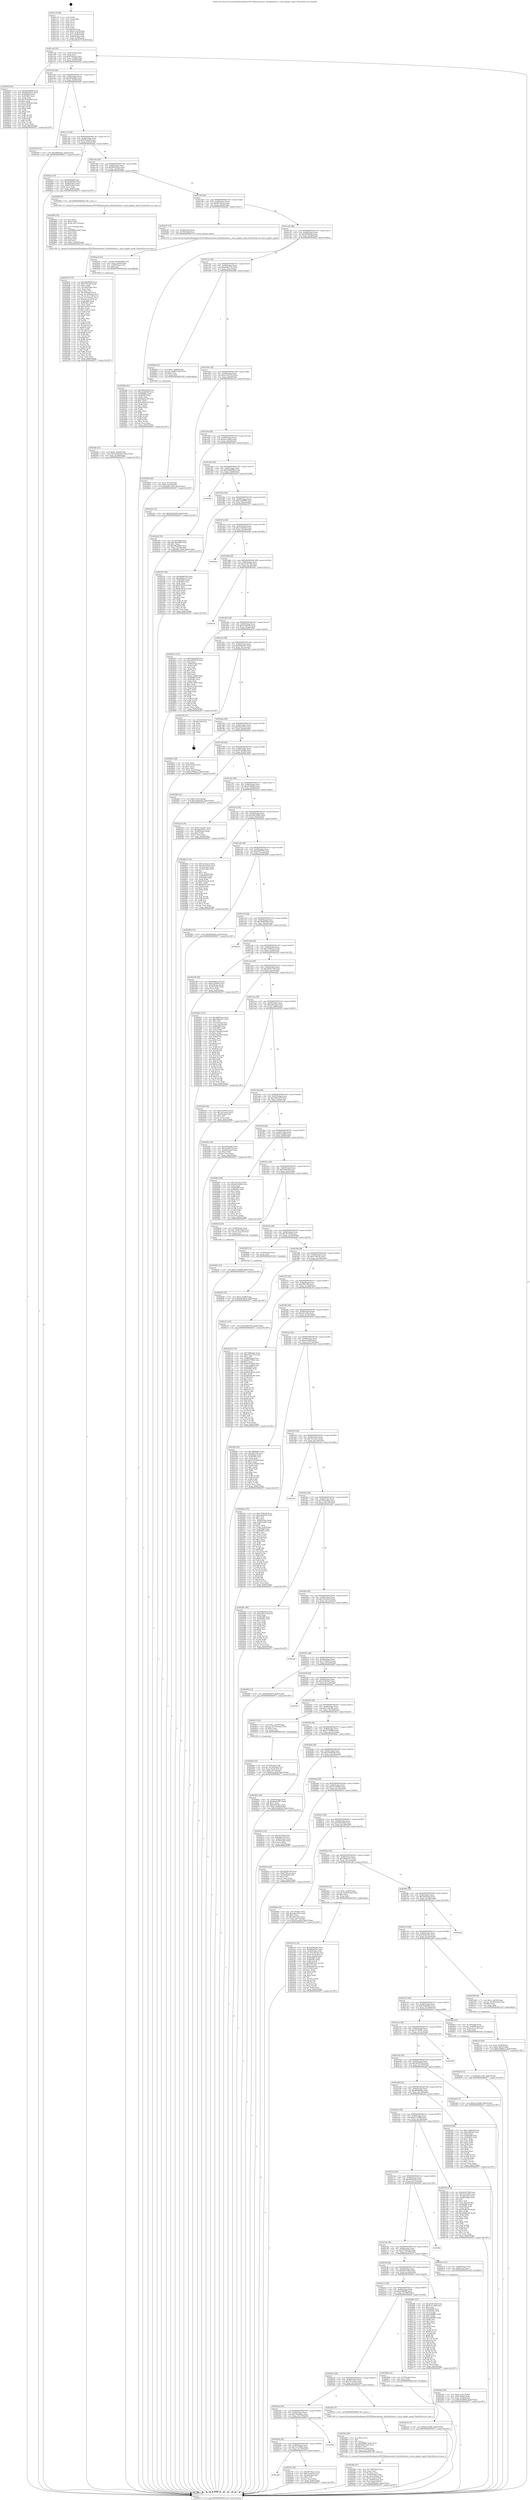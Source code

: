 digraph "0x401c10" {
  label = "0x401c10 (/mnt/c/Users/mathe/Desktop/tcc/POCII/binaries/extr_kittykittyfonts.c_extra_glyphs_equal_Final-ollvm.out::main(0))"
  labelloc = "t"
  node[shape=record]

  Entry [label="",width=0.3,height=0.3,shape=circle,fillcolor=black,style=filled]
  "0x401c42" [label="{
     0x401c42 [32]\l
     | [instrs]\l
     &nbsp;&nbsp;0x401c42 \<+6\>: mov -0x8c(%rbp),%eax\l
     &nbsp;&nbsp;0x401c48 \<+2\>: mov %eax,%ecx\l
     &nbsp;&nbsp;0x401c4a \<+6\>: sub $0x874f3cae,%ecx\l
     &nbsp;&nbsp;0x401c50 \<+6\>: mov %eax,-0x90(%rbp)\l
     &nbsp;&nbsp;0x401c56 \<+6\>: mov %ecx,-0x94(%rbp)\l
     &nbsp;&nbsp;0x401c5c \<+6\>: je 0000000000402932 \<main+0xd22\>\l
  }"]
  "0x402932" [label="{
     0x402932 [91]\l
     | [instrs]\l
     &nbsp;&nbsp;0x402932 \<+5\>: mov $0xb4838586,%eax\l
     &nbsp;&nbsp;0x402937 \<+5\>: mov $0x986165e2,%ecx\l
     &nbsp;&nbsp;0x40293c \<+7\>: mov 0x405068,%edx\l
     &nbsp;&nbsp;0x402943 \<+7\>: mov 0x40506c,%esi\l
     &nbsp;&nbsp;0x40294a \<+2\>: mov %edx,%edi\l
     &nbsp;&nbsp;0x40294c \<+6\>: add $0x2790d4e8,%edi\l
     &nbsp;&nbsp;0x402952 \<+3\>: sub $0x1,%edi\l
     &nbsp;&nbsp;0x402955 \<+6\>: sub $0x2790d4e8,%edi\l
     &nbsp;&nbsp;0x40295b \<+3\>: imul %edi,%edx\l
     &nbsp;&nbsp;0x40295e \<+3\>: and $0x1,%edx\l
     &nbsp;&nbsp;0x402961 \<+3\>: cmp $0x0,%edx\l
     &nbsp;&nbsp;0x402964 \<+4\>: sete %r8b\l
     &nbsp;&nbsp;0x402968 \<+3\>: cmp $0xa,%esi\l
     &nbsp;&nbsp;0x40296b \<+4\>: setl %r9b\l
     &nbsp;&nbsp;0x40296f \<+3\>: mov %r8b,%r10b\l
     &nbsp;&nbsp;0x402972 \<+3\>: and %r9b,%r10b\l
     &nbsp;&nbsp;0x402975 \<+3\>: xor %r9b,%r8b\l
     &nbsp;&nbsp;0x402978 \<+3\>: or %r8b,%r10b\l
     &nbsp;&nbsp;0x40297b \<+4\>: test $0x1,%r10b\l
     &nbsp;&nbsp;0x40297f \<+3\>: cmovne %ecx,%eax\l
     &nbsp;&nbsp;0x402982 \<+6\>: mov %eax,-0x8c(%rbp)\l
     &nbsp;&nbsp;0x402988 \<+5\>: jmp 0000000000402f77 \<main+0x1367\>\l
  }"]
  "0x401c62" [label="{
     0x401c62 [28]\l
     | [instrs]\l
     &nbsp;&nbsp;0x401c62 \<+5\>: jmp 0000000000401c67 \<main+0x57\>\l
     &nbsp;&nbsp;0x401c67 \<+6\>: mov -0x90(%rbp),%eax\l
     &nbsp;&nbsp;0x401c6d \<+5\>: sub $0x90aef95d,%eax\l
     &nbsp;&nbsp;0x401c72 \<+6\>: mov %eax,-0x98(%rbp)\l
     &nbsp;&nbsp;0x401c78 \<+6\>: je 0000000000402440 \<main+0x830\>\l
  }"]
  Exit [label="",width=0.3,height=0.3,shape=circle,fillcolor=black,style=filled,peripheries=2]
  "0x402440" [label="{
     0x402440 [15]\l
     | [instrs]\l
     &nbsp;&nbsp;0x402440 \<+10\>: movl $0x480bbd2a,-0x8c(%rbp)\l
     &nbsp;&nbsp;0x40244a \<+5\>: jmp 0000000000402f77 \<main+0x1367\>\l
  }"]
  "0x401c7e" [label="{
     0x401c7e [28]\l
     | [instrs]\l
     &nbsp;&nbsp;0x401c7e \<+5\>: jmp 0000000000401c83 \<main+0x73\>\l
     &nbsp;&nbsp;0x401c83 \<+6\>: mov -0x90(%rbp),%eax\l
     &nbsp;&nbsp;0x401c89 \<+5\>: sub $0x93fcd2df,%eax\l
     &nbsp;&nbsp;0x401c8e \<+6\>: mov %eax,-0x9c(%rbp)\l
     &nbsp;&nbsp;0x401c94 \<+6\>: je 0000000000402bae \<main+0xf9e\>\l
  }"]
  "0x402d19" [label="{
     0x402d19 [15]\l
     | [instrs]\l
     &nbsp;&nbsp;0x402d19 \<+10\>: movl $0xd5a1bfd9,-0x8c(%rbp)\l
     &nbsp;&nbsp;0x402d23 \<+5\>: jmp 0000000000402f77 \<main+0x1367\>\l
  }"]
  "0x402bae" [label="{
     0x402bae [33]\l
     | [instrs]\l
     &nbsp;&nbsp;0x402bae \<+5\>: mov $0x6c88b4ff,%eax\l
     &nbsp;&nbsp;0x402bb3 \<+5\>: mov $0x35abd544,%ecx\l
     &nbsp;&nbsp;0x402bb8 \<+6\>: mov -0x88(%rbp),%edx\l
     &nbsp;&nbsp;0x402bbe \<+3\>: cmp -0x68(%rbp),%edx\l
     &nbsp;&nbsp;0x402bc1 \<+3\>: cmovl %ecx,%eax\l
     &nbsp;&nbsp;0x402bc4 \<+6\>: mov %eax,-0x8c(%rbp)\l
     &nbsp;&nbsp;0x402bca \<+5\>: jmp 0000000000402f77 \<main+0x1367\>\l
  }"]
  "0x401c9a" [label="{
     0x401c9a [28]\l
     | [instrs]\l
     &nbsp;&nbsp;0x401c9a \<+5\>: jmp 0000000000401c9f \<main+0x8f\>\l
     &nbsp;&nbsp;0x401c9f \<+6\>: mov -0x90(%rbp),%eax\l
     &nbsp;&nbsp;0x401ca5 \<+5\>: sub $0x986165e2,%eax\l
     &nbsp;&nbsp;0x401caa \<+6\>: mov %eax,-0xa0(%rbp)\l
     &nbsp;&nbsp;0x401cb0 \<+6\>: je 000000000040298d \<main+0xd7d\>\l
  }"]
  "0x402be6" [label="{
     0x402be6 [15]\l
     | [instrs]\l
     &nbsp;&nbsp;0x402be6 \<+10\>: movl $0xa61c30e,-0x8c(%rbp)\l
     &nbsp;&nbsp;0x402bf0 \<+5\>: jmp 0000000000402f77 \<main+0x1367\>\l
  }"]
  "0x40298d" [label="{
     0x40298d [5]\l
     | [instrs]\l
     &nbsp;&nbsp;0x40298d \<+5\>: call 0000000000401160 \<next_i\>\l
     | [calls]\l
     &nbsp;&nbsp;0x401160 \{1\} (/mnt/c/Users/mathe/Desktop/tcc/POCII/binaries/extr_kittykittyfonts.c_extra_glyphs_equal_Final-ollvm.out::next_i)\l
  }"]
  "0x401cb6" [label="{
     0x401cb6 [28]\l
     | [instrs]\l
     &nbsp;&nbsp;0x401cb6 \<+5\>: jmp 0000000000401cbb \<main+0xab\>\l
     &nbsp;&nbsp;0x401cbb \<+6\>: mov -0x90(%rbp),%eax\l
     &nbsp;&nbsp;0x401cc1 \<+5\>: sub $0x99726eca,%eax\l
     &nbsp;&nbsp;0x401cc6 \<+6\>: mov %eax,-0xa4(%rbp)\l
     &nbsp;&nbsp;0x401ccc \<+6\>: je 0000000000402ad7 \<main+0xec7\>\l
  }"]
  "0x402b95" [label="{
     0x402b95 [25]\l
     | [instrs]\l
     &nbsp;&nbsp;0x402b95 \<+10\>: movl $0x0,-0x88(%rbp)\l
     &nbsp;&nbsp;0x402b9f \<+10\>: movl $0x93fcd2df,-0x8c(%rbp)\l
     &nbsp;&nbsp;0x402ba9 \<+5\>: jmp 0000000000402f77 \<main+0x1367\>\l
  }"]
  "0x402ad7" [label="{
     0x402ad7 [13]\l
     | [instrs]\l
     &nbsp;&nbsp;0x402ad7 \<+4\>: mov -0x58(%rbp),%rdi\l
     &nbsp;&nbsp;0x402adb \<+4\>: mov -0x70(%rbp),%rsi\l
     &nbsp;&nbsp;0x402adf \<+5\>: call 0000000000401570 \<extra_glyphs_equal\>\l
     | [calls]\l
     &nbsp;&nbsp;0x401570 \{1\} (/mnt/c/Users/mathe/Desktop/tcc/POCII/binaries/extr_kittykittyfonts.c_extra_glyphs_equal_Final-ollvm.out::extra_glyphs_equal)\l
  }"]
  "0x401cd2" [label="{
     0x401cd2 [28]\l
     | [instrs]\l
     &nbsp;&nbsp;0x401cd2 \<+5\>: jmp 0000000000401cd7 \<main+0xc7\>\l
     &nbsp;&nbsp;0x401cd7 \<+6\>: mov -0x90(%rbp),%eax\l
     &nbsp;&nbsp;0x401cdd \<+5\>: sub $0x9f5f6a8d,%eax\l
     &nbsp;&nbsp;0x401ce2 \<+6\>: mov %eax,-0xa8(%rbp)\l
     &nbsp;&nbsp;0x401ce8 \<+6\>: je 00000000004025ba \<main+0x9aa\>\l
  }"]
  "0x402b52" [label="{
     0x402b52 [15]\l
     | [instrs]\l
     &nbsp;&nbsp;0x402b52 \<+10\>: movl $0x2373bf99,-0x8c(%rbp)\l
     &nbsp;&nbsp;0x402b5c \<+5\>: jmp 0000000000402f77 \<main+0x1367\>\l
  }"]
  "0x4025ba" [label="{
     0x4025ba [91]\l
     | [instrs]\l
     &nbsp;&nbsp;0x4025ba \<+5\>: mov $0x294420af,%eax\l
     &nbsp;&nbsp;0x4025bf \<+5\>: mov $0xca3a8192,%ecx\l
     &nbsp;&nbsp;0x4025c4 \<+7\>: mov 0x405068,%edx\l
     &nbsp;&nbsp;0x4025cb \<+7\>: mov 0x40506c,%esi\l
     &nbsp;&nbsp;0x4025d2 \<+2\>: mov %edx,%edi\l
     &nbsp;&nbsp;0x4025d4 \<+6\>: sub $0xa0da4c59,%edi\l
     &nbsp;&nbsp;0x4025da \<+3\>: sub $0x1,%edi\l
     &nbsp;&nbsp;0x4025dd \<+6\>: add $0xa0da4c59,%edi\l
     &nbsp;&nbsp;0x4025e3 \<+3\>: imul %edi,%edx\l
     &nbsp;&nbsp;0x4025e6 \<+3\>: and $0x1,%edx\l
     &nbsp;&nbsp;0x4025e9 \<+3\>: cmp $0x0,%edx\l
     &nbsp;&nbsp;0x4025ec \<+4\>: sete %r8b\l
     &nbsp;&nbsp;0x4025f0 \<+3\>: cmp $0xa,%esi\l
     &nbsp;&nbsp;0x4025f3 \<+4\>: setl %r9b\l
     &nbsp;&nbsp;0x4025f7 \<+3\>: mov %r8b,%r10b\l
     &nbsp;&nbsp;0x4025fa \<+3\>: and %r9b,%r10b\l
     &nbsp;&nbsp;0x4025fd \<+3\>: xor %r9b,%r8b\l
     &nbsp;&nbsp;0x402600 \<+3\>: or %r8b,%r10b\l
     &nbsp;&nbsp;0x402603 \<+4\>: test $0x1,%r10b\l
     &nbsp;&nbsp;0x402607 \<+3\>: cmovne %ecx,%eax\l
     &nbsp;&nbsp;0x40260a \<+6\>: mov %eax,-0x8c(%rbp)\l
     &nbsp;&nbsp;0x402610 \<+5\>: jmp 0000000000402f77 \<main+0x1367\>\l
  }"]
  "0x401cee" [label="{
     0x401cee [28]\l
     | [instrs]\l
     &nbsp;&nbsp;0x401cee \<+5\>: jmp 0000000000401cf3 \<main+0xe3\>\l
     &nbsp;&nbsp;0x401cf3 \<+6\>: mov -0x90(%rbp),%eax\l
     &nbsp;&nbsp;0x401cf9 \<+5\>: sub $0xa6d4d118,%eax\l
     &nbsp;&nbsp;0x401cfe \<+6\>: mov %eax,-0xac(%rbp)\l
     &nbsp;&nbsp;0x401d04 \<+6\>: je 00000000004026bf \<main+0xaaf\>\l
  }"]
  "0x402afb" [label="{
     0x402afb [31]\l
     | [instrs]\l
     &nbsp;&nbsp;0x402afb \<+10\>: movl $0x0,-0x84(%rbp)\l
     &nbsp;&nbsp;0x402b05 \<+10\>: movl $0x23a0d180,-0x8c(%rbp)\l
     &nbsp;&nbsp;0x402b0f \<+6\>: mov %eax,-0x184(%rbp)\l
     &nbsp;&nbsp;0x402b15 \<+5\>: jmp 0000000000402f77 \<main+0x1367\>\l
  }"]
  "0x4026bf" [label="{
     0x4026bf [23]\l
     | [instrs]\l
     &nbsp;&nbsp;0x4026bf \<+7\>: movl $0x1,-0x68(%rbp)\l
     &nbsp;&nbsp;0x4026c6 \<+4\>: movslq -0x68(%rbp),%rax\l
     &nbsp;&nbsp;0x4026ca \<+4\>: shl $0x3,%rax\l
     &nbsp;&nbsp;0x4026ce \<+3\>: mov %rax,%rdi\l
     &nbsp;&nbsp;0x4026d1 \<+5\>: call 0000000000401050 \<malloc@plt\>\l
     | [calls]\l
     &nbsp;&nbsp;0x401050 \{1\} (unknown)\l
  }"]
  "0x401d0a" [label="{
     0x401d0a [28]\l
     | [instrs]\l
     &nbsp;&nbsp;0x401d0a \<+5\>: jmp 0000000000401d0f \<main+0xff\>\l
     &nbsp;&nbsp;0x401d0f \<+6\>: mov -0x90(%rbp),%eax\l
     &nbsp;&nbsp;0x401d15 \<+5\>: sub $0xa75b1379,%eax\l
     &nbsp;&nbsp;0x401d1a \<+6\>: mov %eax,-0xb0(%rbp)\l
     &nbsp;&nbsp;0x401d20 \<+6\>: je 0000000000402cfe \<main+0x10ee\>\l
  }"]
  "0x402ae4" [label="{
     0x402ae4 [23]\l
     | [instrs]\l
     &nbsp;&nbsp;0x402ae4 \<+10\>: movabs $0x4030b6,%rdi\l
     &nbsp;&nbsp;0x402aee \<+3\>: mov %eax,-0x80(%rbp)\l
     &nbsp;&nbsp;0x402af1 \<+3\>: mov -0x80(%rbp),%esi\l
     &nbsp;&nbsp;0x402af4 \<+2\>: mov $0x0,%al\l
     &nbsp;&nbsp;0x402af6 \<+5\>: call 0000000000401040 \<printf@plt\>\l
     | [calls]\l
     &nbsp;&nbsp;0x401040 \{1\} (unknown)\l
  }"]
  "0x402cfe" [label="{
     0x402cfe [15]\l
     | [instrs]\l
     &nbsp;&nbsp;0x402cfe \<+10\>: movl $0x93fcd2df,-0x8c(%rbp)\l
     &nbsp;&nbsp;0x402d08 \<+5\>: jmp 0000000000402f77 \<main+0x1367\>\l
  }"]
  "0x401d26" [label="{
     0x401d26 [28]\l
     | [instrs]\l
     &nbsp;&nbsp;0x401d26 \<+5\>: jmp 0000000000401d2b \<main+0x11b\>\l
     &nbsp;&nbsp;0x401d2b \<+6\>: mov -0x90(%rbp),%eax\l
     &nbsp;&nbsp;0x401d31 \<+5\>: sub $0xaee146a8,%eax\l
     &nbsp;&nbsp;0x401d36 \<+6\>: mov %eax,-0xb4(%rbp)\l
     &nbsp;&nbsp;0x401d3c \<+6\>: je 0000000000402ab5 \<main+0xea5\>\l
  }"]
  "0x4029c6" [label="{
     0x4029c6 [175]\l
     | [instrs]\l
     &nbsp;&nbsp;0x4029c6 \<+5\>: mov $0xb4838586,%ecx\l
     &nbsp;&nbsp;0x4029cb \<+5\>: mov $0x3749126,%edx\l
     &nbsp;&nbsp;0x4029d0 \<+3\>: mov $0x1,%r8b\l
     &nbsp;&nbsp;0x4029d3 \<+6\>: mov -0x180(%rbp),%esi\l
     &nbsp;&nbsp;0x4029d9 \<+3\>: imul %eax,%esi\l
     &nbsp;&nbsp;0x4029dc \<+3\>: movslq %esi,%r9\l
     &nbsp;&nbsp;0x4029df \<+4\>: mov -0x70(%rbp),%r10\l
     &nbsp;&nbsp;0x4029e3 \<+4\>: movslq -0x74(%rbp),%r11\l
     &nbsp;&nbsp;0x4029e7 \<+4\>: mov (%r10,%r11,8),%r10\l
     &nbsp;&nbsp;0x4029eb \<+4\>: movslq -0x7c(%rbp),%r11\l
     &nbsp;&nbsp;0x4029ef \<+4\>: mov %r9,(%r10,%r11,8)\l
     &nbsp;&nbsp;0x4029f3 \<+7\>: mov 0x405068,%eax\l
     &nbsp;&nbsp;0x4029fa \<+7\>: mov 0x40506c,%esi\l
     &nbsp;&nbsp;0x402a01 \<+2\>: mov %eax,%edi\l
     &nbsp;&nbsp;0x402a03 \<+6\>: add $0x12c4613,%edi\l
     &nbsp;&nbsp;0x402a09 \<+3\>: sub $0x1,%edi\l
     &nbsp;&nbsp;0x402a0c \<+6\>: sub $0x12c4613,%edi\l
     &nbsp;&nbsp;0x402a12 \<+3\>: imul %edi,%eax\l
     &nbsp;&nbsp;0x402a15 \<+3\>: and $0x1,%eax\l
     &nbsp;&nbsp;0x402a18 \<+3\>: cmp $0x0,%eax\l
     &nbsp;&nbsp;0x402a1b \<+3\>: sete %bl\l
     &nbsp;&nbsp;0x402a1e \<+3\>: cmp $0xa,%esi\l
     &nbsp;&nbsp;0x402a21 \<+4\>: setl %r14b\l
     &nbsp;&nbsp;0x402a25 \<+3\>: mov %bl,%r15b\l
     &nbsp;&nbsp;0x402a28 \<+4\>: xor $0xff,%r15b\l
     &nbsp;&nbsp;0x402a2c \<+3\>: mov %r14b,%r12b\l
     &nbsp;&nbsp;0x402a2f \<+4\>: xor $0xff,%r12b\l
     &nbsp;&nbsp;0x402a33 \<+4\>: xor $0x1,%r8b\l
     &nbsp;&nbsp;0x402a37 \<+3\>: mov %r15b,%r13b\l
     &nbsp;&nbsp;0x402a3a \<+4\>: and $0xff,%r13b\l
     &nbsp;&nbsp;0x402a3e \<+3\>: and %r8b,%bl\l
     &nbsp;&nbsp;0x402a41 \<+3\>: mov %r12b,%al\l
     &nbsp;&nbsp;0x402a44 \<+2\>: and $0xff,%al\l
     &nbsp;&nbsp;0x402a46 \<+3\>: and %r8b,%r14b\l
     &nbsp;&nbsp;0x402a49 \<+3\>: or %bl,%r13b\l
     &nbsp;&nbsp;0x402a4c \<+3\>: or %r14b,%al\l
     &nbsp;&nbsp;0x402a4f \<+3\>: xor %al,%r13b\l
     &nbsp;&nbsp;0x402a52 \<+3\>: or %r12b,%r15b\l
     &nbsp;&nbsp;0x402a55 \<+4\>: xor $0xff,%r15b\l
     &nbsp;&nbsp;0x402a59 \<+4\>: or $0x1,%r8b\l
     &nbsp;&nbsp;0x402a5d \<+3\>: and %r8b,%r15b\l
     &nbsp;&nbsp;0x402a60 \<+3\>: or %r15b,%r13b\l
     &nbsp;&nbsp;0x402a63 \<+4\>: test $0x1,%r13b\l
     &nbsp;&nbsp;0x402a67 \<+3\>: cmovne %edx,%ecx\l
     &nbsp;&nbsp;0x402a6a \<+6\>: mov %ecx,-0x8c(%rbp)\l
     &nbsp;&nbsp;0x402a70 \<+5\>: jmp 0000000000402f77 \<main+0x1367\>\l
  }"]
  "0x402ab5" [label="{
     0x402ab5 [34]\l
     | [instrs]\l
     &nbsp;&nbsp;0x402ab5 \<+3\>: mov -0x74(%rbp),%eax\l
     &nbsp;&nbsp;0x402ab8 \<+5\>: add $0xc9bdad98,%eax\l
     &nbsp;&nbsp;0x402abd \<+3\>: add $0x1,%eax\l
     &nbsp;&nbsp;0x402ac0 \<+5\>: sub $0xc9bdad98,%eax\l
     &nbsp;&nbsp;0x402ac5 \<+3\>: mov %eax,-0x74(%rbp)\l
     &nbsp;&nbsp;0x402ac8 \<+10\>: movl $0x68071400,-0x8c(%rbp)\l
     &nbsp;&nbsp;0x402ad2 \<+5\>: jmp 0000000000402f77 \<main+0x1367\>\l
  }"]
  "0x401d42" [label="{
     0x401d42 [28]\l
     | [instrs]\l
     &nbsp;&nbsp;0x401d42 \<+5\>: jmp 0000000000401d47 \<main+0x137\>\l
     &nbsp;&nbsp;0x401d47 \<+6\>: mov -0x90(%rbp),%eax\l
     &nbsp;&nbsp;0x401d4d \<+5\>: sub $0xb4838586,%eax\l
     &nbsp;&nbsp;0x401d52 \<+6\>: mov %eax,-0xb8(%rbp)\l
     &nbsp;&nbsp;0x401d58 \<+6\>: je 0000000000402eef \<main+0x12df\>\l
  }"]
  "0x402992" [label="{
     0x402992 [52]\l
     | [instrs]\l
     &nbsp;&nbsp;0x402992 \<+2\>: xor %ecx,%ecx\l
     &nbsp;&nbsp;0x402994 \<+5\>: mov $0x2,%edx\l
     &nbsp;&nbsp;0x402999 \<+6\>: mov %edx,-0x17c(%rbp)\l
     &nbsp;&nbsp;0x40299f \<+1\>: cltd\l
     &nbsp;&nbsp;0x4029a0 \<+6\>: mov -0x17c(%rbp),%esi\l
     &nbsp;&nbsp;0x4029a6 \<+2\>: idiv %esi\l
     &nbsp;&nbsp;0x4029a8 \<+6\>: imul $0xfffffffe,%edx,%edx\l
     &nbsp;&nbsp;0x4029ae \<+2\>: mov %ecx,%edi\l
     &nbsp;&nbsp;0x4029b0 \<+2\>: sub %edx,%edi\l
     &nbsp;&nbsp;0x4029b2 \<+2\>: mov %ecx,%edx\l
     &nbsp;&nbsp;0x4029b4 \<+3\>: sub $0x1,%edx\l
     &nbsp;&nbsp;0x4029b7 \<+2\>: add %edx,%edi\l
     &nbsp;&nbsp;0x4029b9 \<+2\>: sub %edi,%ecx\l
     &nbsp;&nbsp;0x4029bb \<+6\>: mov %ecx,-0x180(%rbp)\l
     &nbsp;&nbsp;0x4029c1 \<+5\>: call 0000000000401160 \<next_i\>\l
     | [calls]\l
     &nbsp;&nbsp;0x401160 \{1\} (/mnt/c/Users/mathe/Desktop/tcc/POCII/binaries/extr_kittykittyfonts.c_extra_glyphs_equal_Final-ollvm.out::next_i)\l
  }"]
  "0x402eef" [label="{
     0x402eef\l
  }", style=dashed]
  "0x401d5e" [label="{
     0x401d5e [28]\l
     | [instrs]\l
     &nbsp;&nbsp;0x401d5e \<+5\>: jmp 0000000000401d63 \<main+0x153\>\l
     &nbsp;&nbsp;0x401d63 \<+6\>: mov -0x90(%rbp),%eax\l
     &nbsp;&nbsp;0x401d69 \<+5\>: sub $0xbc230900,%eax\l
     &nbsp;&nbsp;0x401d6e \<+6\>: mov %eax,-0xbc(%rbp)\l
     &nbsp;&nbsp;0x401d74 \<+6\>: je 0000000000402357 \<main+0x747\>\l
  }"]
  "0x40282a" [label="{
     0x40282a [34]\l
     | [instrs]\l
     &nbsp;&nbsp;0x40282a \<+4\>: mov -0x70(%rbp),%rdi\l
     &nbsp;&nbsp;0x40282e \<+4\>: movslq -0x74(%rbp),%rcx\l
     &nbsp;&nbsp;0x402832 \<+4\>: mov %rax,(%rdi,%rcx,8)\l
     &nbsp;&nbsp;0x402836 \<+7\>: movl $0x0,-0x7c(%rbp)\l
     &nbsp;&nbsp;0x40283d \<+10\>: movl $0xf51aa26d,-0x8c(%rbp)\l
     &nbsp;&nbsp;0x402847 \<+5\>: jmp 0000000000402f77 \<main+0x1367\>\l
  }"]
  "0x402357" [label="{
     0x402357 [91]\l
     | [instrs]\l
     &nbsp;&nbsp;0x402357 \<+5\>: mov $0xe6d86320,%eax\l
     &nbsp;&nbsp;0x40235c \<+5\>: mov $0x26b9e115,%ecx\l
     &nbsp;&nbsp;0x402361 \<+7\>: mov 0x405068,%edx\l
     &nbsp;&nbsp;0x402368 \<+7\>: mov 0x40506c,%esi\l
     &nbsp;&nbsp;0x40236f \<+2\>: mov %edx,%edi\l
     &nbsp;&nbsp;0x402371 \<+6\>: add $0x8748c5ee,%edi\l
     &nbsp;&nbsp;0x402377 \<+3\>: sub $0x1,%edi\l
     &nbsp;&nbsp;0x40237a \<+6\>: sub $0x8748c5ee,%edi\l
     &nbsp;&nbsp;0x402380 \<+3\>: imul %edi,%edx\l
     &nbsp;&nbsp;0x402383 \<+3\>: and $0x1,%edx\l
     &nbsp;&nbsp;0x402386 \<+3\>: cmp $0x0,%edx\l
     &nbsp;&nbsp;0x402389 \<+4\>: sete %r8b\l
     &nbsp;&nbsp;0x40238d \<+3\>: cmp $0xa,%esi\l
     &nbsp;&nbsp;0x402390 \<+4\>: setl %r9b\l
     &nbsp;&nbsp;0x402394 \<+3\>: mov %r8b,%r10b\l
     &nbsp;&nbsp;0x402397 \<+3\>: and %r9b,%r10b\l
     &nbsp;&nbsp;0x40239a \<+3\>: xor %r9b,%r8b\l
     &nbsp;&nbsp;0x40239d \<+3\>: or %r8b,%r10b\l
     &nbsp;&nbsp;0x4023a0 \<+4\>: test $0x1,%r10b\l
     &nbsp;&nbsp;0x4023a4 \<+3\>: cmovne %ecx,%eax\l
     &nbsp;&nbsp;0x4023a7 \<+6\>: mov %eax,-0x8c(%rbp)\l
     &nbsp;&nbsp;0x4023ad \<+5\>: jmp 0000000000402f77 \<main+0x1367\>\l
  }"]
  "0x401d7a" [label="{
     0x401d7a [28]\l
     | [instrs]\l
     &nbsp;&nbsp;0x401d7a \<+5\>: jmp 0000000000401d7f \<main+0x16f\>\l
     &nbsp;&nbsp;0x401d7f \<+6\>: mov -0x90(%rbp),%eax\l
     &nbsp;&nbsp;0x401d85 \<+5\>: sub $0xc1084cf4,%eax\l
     &nbsp;&nbsp;0x401d8a \<+6\>: mov %eax,-0xc0(%rbp)\l
     &nbsp;&nbsp;0x401d90 \<+6\>: je 0000000000402e9e \<main+0x128e\>\l
  }"]
  "0x402282" [label="{
     0x402282\l
  }", style=dashed]
  "0x402e9e" [label="{
     0x402e9e\l
  }", style=dashed]
  "0x401d96" [label="{
     0x401d96 [28]\l
     | [instrs]\l
     &nbsp;&nbsp;0x401d96 \<+5\>: jmp 0000000000401d9b \<main+0x18b\>\l
     &nbsp;&nbsp;0x401d9b \<+6\>: mov -0x90(%rbp),%eax\l
     &nbsp;&nbsp;0x401da1 \<+5\>: sub $0xc6c87196,%eax\l
     &nbsp;&nbsp;0x401da6 \<+6\>: mov %eax,-0xc4(%rbp)\l
     &nbsp;&nbsp;0x401dac \<+6\>: je 0000000000402ed1 \<main+0x12c1\>\l
  }"]
  "0x4027f5" [label="{
     0x4027f5 [30]\l
     | [instrs]\l
     &nbsp;&nbsp;0x4027f5 \<+5\>: mov $0x99726eca,%eax\l
     &nbsp;&nbsp;0x4027fa \<+5\>: mov $0x219efc9e,%ecx\l
     &nbsp;&nbsp;0x4027ff \<+3\>: mov -0x2e(%rbp),%dl\l
     &nbsp;&nbsp;0x402802 \<+3\>: test $0x1,%dl\l
     &nbsp;&nbsp;0x402805 \<+3\>: cmovne %ecx,%eax\l
     &nbsp;&nbsp;0x402808 \<+6\>: mov %eax,-0x8c(%rbp)\l
     &nbsp;&nbsp;0x40280e \<+5\>: jmp 0000000000402f77 \<main+0x1367\>\l
  }"]
  "0x402ed1" [label="{
     0x402ed1\l
  }", style=dashed]
  "0x401db2" [label="{
     0x401db2 [28]\l
     | [instrs]\l
     &nbsp;&nbsp;0x401db2 \<+5\>: jmp 0000000000401db7 \<main+0x1a7\>\l
     &nbsp;&nbsp;0x401db7 \<+6\>: mov -0x90(%rbp),%eax\l
     &nbsp;&nbsp;0x401dbd \<+5\>: sub $0xca3a8192,%eax\l
     &nbsp;&nbsp;0x401dc2 \<+6\>: mov %eax,-0xc8(%rbp)\l
     &nbsp;&nbsp;0x401dc8 \<+6\>: je 0000000000402615 \<main+0xa05\>\l
  }"]
  "0x402266" [label="{
     0x402266 [28]\l
     | [instrs]\l
     &nbsp;&nbsp;0x402266 \<+5\>: jmp 000000000040226b \<main+0x65b\>\l
     &nbsp;&nbsp;0x40226b \<+6\>: mov -0x90(%rbp),%eax\l
     &nbsp;&nbsp;0x402271 \<+5\>: sub $0x7e134583,%eax\l
     &nbsp;&nbsp;0x402276 \<+6\>: mov %eax,-0x174(%rbp)\l
     &nbsp;&nbsp;0x40227c \<+6\>: je 00000000004027f5 \<main+0xbe5\>\l
  }"]
  "0x402615" [label="{
     0x402615 [112]\l
     | [instrs]\l
     &nbsp;&nbsp;0x402615 \<+5\>: mov $0x294420af,%eax\l
     &nbsp;&nbsp;0x40261a \<+5\>: mov $0xe2f97978,%ecx\l
     &nbsp;&nbsp;0x40261f \<+2\>: xor %edx,%edx\l
     &nbsp;&nbsp;0x402621 \<+3\>: mov -0x64(%rbp),%esi\l
     &nbsp;&nbsp;0x402624 \<+2\>: mov %edx,%edi\l
     &nbsp;&nbsp;0x402626 \<+2\>: sub %esi,%edi\l
     &nbsp;&nbsp;0x402628 \<+2\>: mov %edx,%esi\l
     &nbsp;&nbsp;0x40262a \<+3\>: sub $0x1,%esi\l
     &nbsp;&nbsp;0x40262d \<+2\>: add %esi,%edi\l
     &nbsp;&nbsp;0x40262f \<+2\>: sub %edi,%edx\l
     &nbsp;&nbsp;0x402631 \<+3\>: mov %edx,-0x64(%rbp)\l
     &nbsp;&nbsp;0x402634 \<+7\>: mov 0x405068,%edx\l
     &nbsp;&nbsp;0x40263b \<+7\>: mov 0x40506c,%esi\l
     &nbsp;&nbsp;0x402642 \<+2\>: mov %edx,%edi\l
     &nbsp;&nbsp;0x402644 \<+6\>: sub $0x54c3c083,%edi\l
     &nbsp;&nbsp;0x40264a \<+3\>: sub $0x1,%edi\l
     &nbsp;&nbsp;0x40264d \<+6\>: add $0x54c3c083,%edi\l
     &nbsp;&nbsp;0x402653 \<+3\>: imul %edi,%edx\l
     &nbsp;&nbsp;0x402656 \<+3\>: and $0x1,%edx\l
     &nbsp;&nbsp;0x402659 \<+3\>: cmp $0x0,%edx\l
     &nbsp;&nbsp;0x40265c \<+4\>: sete %r8b\l
     &nbsp;&nbsp;0x402660 \<+3\>: cmp $0xa,%esi\l
     &nbsp;&nbsp;0x402663 \<+4\>: setl %r9b\l
     &nbsp;&nbsp;0x402667 \<+3\>: mov %r8b,%r10b\l
     &nbsp;&nbsp;0x40266a \<+3\>: and %r9b,%r10b\l
     &nbsp;&nbsp;0x40266d \<+3\>: xor %r9b,%r8b\l
     &nbsp;&nbsp;0x402670 \<+3\>: or %r8b,%r10b\l
     &nbsp;&nbsp;0x402673 \<+4\>: test $0x1,%r10b\l
     &nbsp;&nbsp;0x402677 \<+3\>: cmovne %ecx,%eax\l
     &nbsp;&nbsp;0x40267a \<+6\>: mov %eax,-0x8c(%rbp)\l
     &nbsp;&nbsp;0x402680 \<+5\>: jmp 0000000000402f77 \<main+0x1367\>\l
  }"]
  "0x401dce" [label="{
     0x401dce [28]\l
     | [instrs]\l
     &nbsp;&nbsp;0x401dce \<+5\>: jmp 0000000000401dd3 \<main+0x1c3\>\l
     &nbsp;&nbsp;0x401dd3 \<+6\>: mov -0x90(%rbp),%eax\l
     &nbsp;&nbsp;0x401dd9 \<+5\>: sub $0xd360c0a7,%eax\l
     &nbsp;&nbsp;0x401dde \<+6\>: mov %eax,-0xcc(%rbp)\l
     &nbsp;&nbsp;0x401de4 \<+6\>: je 0000000000402e50 \<main+0x1240\>\l
  }"]
  "0x402f4b" [label="{
     0x402f4b\l
  }", style=dashed]
  "0x402e50" [label="{
     0x402e50 [21]\l
     | [instrs]\l
     &nbsp;&nbsp;0x402e50 \<+3\>: mov -0x2c(%rbp),%eax\l
     &nbsp;&nbsp;0x402e53 \<+7\>: add $0x168,%rsp\l
     &nbsp;&nbsp;0x402e5a \<+1\>: pop %rbx\l
     &nbsp;&nbsp;0x402e5b \<+2\>: pop %r12\l
     &nbsp;&nbsp;0x402e5d \<+2\>: pop %r13\l
     &nbsp;&nbsp;0x402e5f \<+2\>: pop %r14\l
     &nbsp;&nbsp;0x402e61 \<+2\>: pop %r15\l
     &nbsp;&nbsp;0x402e63 \<+1\>: pop %rbp\l
     &nbsp;&nbsp;0x402e64 \<+1\>: ret\l
  }"]
  "0x401dea" [label="{
     0x401dea [28]\l
     | [instrs]\l
     &nbsp;&nbsp;0x401dea \<+5\>: jmp 0000000000401def \<main+0x1df\>\l
     &nbsp;&nbsp;0x401def \<+6\>: mov -0x90(%rbp),%eax\l
     &nbsp;&nbsp;0x401df5 \<+5\>: sub $0xd4de3f16,%eax\l
     &nbsp;&nbsp;0x401dfa \<+6\>: mov %eax,-0xd0(%rbp)\l
     &nbsp;&nbsp;0x401e00 \<+6\>: je 00000000004026a3 \<main+0xa93\>\l
  }"]
  "0x4026d6" [label="{
     0x4026d6 [26]\l
     | [instrs]\l
     &nbsp;&nbsp;0x4026d6 \<+4\>: mov %rax,-0x70(%rbp)\l
     &nbsp;&nbsp;0x4026da \<+7\>: movl $0x0,-0x74(%rbp)\l
     &nbsp;&nbsp;0x4026e1 \<+10\>: movl $0x68071400,-0x8c(%rbp)\l
     &nbsp;&nbsp;0x4026eb \<+5\>: jmp 0000000000402f77 \<main+0x1367\>\l
  }"]
  "0x4026a3" [label="{
     0x4026a3 [28]\l
     | [instrs]\l
     &nbsp;&nbsp;0x4026a3 \<+2\>: xor %eax,%eax\l
     &nbsp;&nbsp;0x4026a5 \<+3\>: mov -0x5c(%rbp),%ecx\l
     &nbsp;&nbsp;0x4026a8 \<+3\>: sub $0x1,%eax\l
     &nbsp;&nbsp;0x4026ab \<+2\>: sub %eax,%ecx\l
     &nbsp;&nbsp;0x4026ad \<+3\>: mov %ecx,-0x5c(%rbp)\l
     &nbsp;&nbsp;0x4026b0 \<+10\>: movl $0xe704bbc2,-0x8c(%rbp)\l
     &nbsp;&nbsp;0x4026ba \<+5\>: jmp 0000000000402f77 \<main+0x1367\>\l
  }"]
  "0x401e06" [label="{
     0x401e06 [28]\l
     | [instrs]\l
     &nbsp;&nbsp;0x401e06 \<+5\>: jmp 0000000000401e0b \<main+0x1fb\>\l
     &nbsp;&nbsp;0x401e0b \<+6\>: mov -0x90(%rbp),%eax\l
     &nbsp;&nbsp;0x401e11 \<+5\>: sub $0xd5a1bfd9,%eax\l
     &nbsp;&nbsp;0x401e16 \<+6\>: mov %eax,-0xd4(%rbp)\l
     &nbsp;&nbsp;0x401e1c \<+6\>: je 0000000000402d4b \<main+0x113b\>\l
  }"]
  "0x40258b" [label="{
     0x40258b [47]\l
     | [instrs]\l
     &nbsp;&nbsp;0x40258b \<+6\>: mov -0x178(%rbp),%ecx\l
     &nbsp;&nbsp;0x402591 \<+3\>: imul %eax,%ecx\l
     &nbsp;&nbsp;0x402594 \<+3\>: movslq %ecx,%rsi\l
     &nbsp;&nbsp;0x402597 \<+4\>: mov -0x58(%rbp),%rdi\l
     &nbsp;&nbsp;0x40259b \<+4\>: movslq -0x5c(%rbp),%r8\l
     &nbsp;&nbsp;0x40259f \<+4\>: mov (%rdi,%r8,8),%rdi\l
     &nbsp;&nbsp;0x4025a3 \<+4\>: movslq -0x64(%rbp),%r8\l
     &nbsp;&nbsp;0x4025a7 \<+4\>: mov %rsi,(%rdi,%r8,8)\l
     &nbsp;&nbsp;0x4025ab \<+10\>: movl $0x9f5f6a8d,-0x8c(%rbp)\l
     &nbsp;&nbsp;0x4025b5 \<+5\>: jmp 0000000000402f77 \<main+0x1367\>\l
  }"]
  "0x402d4b" [label="{
     0x402d4b [22]\l
     | [instrs]\l
     &nbsp;&nbsp;0x402d4b \<+7\>: movl $0x0,-0x3c(%rbp)\l
     &nbsp;&nbsp;0x402d52 \<+10\>: movl $0x164aa562,-0x8c(%rbp)\l
     &nbsp;&nbsp;0x402d5c \<+5\>: jmp 0000000000402f77 \<main+0x1367\>\l
  }"]
  "0x401e22" [label="{
     0x401e22 [28]\l
     | [instrs]\l
     &nbsp;&nbsp;0x401e22 \<+5\>: jmp 0000000000401e27 \<main+0x217\>\l
     &nbsp;&nbsp;0x401e27 \<+6\>: mov -0x90(%rbp),%eax\l
     &nbsp;&nbsp;0x401e2d \<+5\>: sub $0xd7e8f5f8,%eax\l
     &nbsp;&nbsp;0x401e32 \<+6\>: mov %eax,-0xd8(%rbp)\l
     &nbsp;&nbsp;0x401e38 \<+6\>: je 00000000004022ea \<main+0x6da\>\l
  }"]
  "0x402563" [label="{
     0x402563 [40]\l
     | [instrs]\l
     &nbsp;&nbsp;0x402563 \<+5\>: mov $0x2,%ecx\l
     &nbsp;&nbsp;0x402568 \<+1\>: cltd\l
     &nbsp;&nbsp;0x402569 \<+2\>: idiv %ecx\l
     &nbsp;&nbsp;0x40256b \<+6\>: imul $0xfffffffe,%edx,%ecx\l
     &nbsp;&nbsp;0x402571 \<+6\>: sub $0x8a61ace6,%ecx\l
     &nbsp;&nbsp;0x402577 \<+3\>: add $0x1,%ecx\l
     &nbsp;&nbsp;0x40257a \<+6\>: add $0x8a61ace6,%ecx\l
     &nbsp;&nbsp;0x402580 \<+6\>: mov %ecx,-0x178(%rbp)\l
     &nbsp;&nbsp;0x402586 \<+5\>: call 0000000000401160 \<next_i\>\l
     | [calls]\l
     &nbsp;&nbsp;0x401160 \{1\} (/mnt/c/Users/mathe/Desktop/tcc/POCII/binaries/extr_kittykittyfonts.c_extra_glyphs_equal_Final-ollvm.out::next_i)\l
  }"]
  "0x4022ea" [label="{
     0x4022ea [30]\l
     | [instrs]\l
     &nbsp;&nbsp;0x4022ea \<+5\>: mov $0x377023b7,%eax\l
     &nbsp;&nbsp;0x4022ef \<+5\>: mov $0x2b62916c,%ecx\l
     &nbsp;&nbsp;0x4022f4 \<+3\>: mov -0x34(%rbp),%edx\l
     &nbsp;&nbsp;0x4022f7 \<+3\>: cmp $0x0,%edx\l
     &nbsp;&nbsp;0x4022fa \<+3\>: cmove %ecx,%eax\l
     &nbsp;&nbsp;0x4022fd \<+6\>: mov %eax,-0x8c(%rbp)\l
     &nbsp;&nbsp;0x402303 \<+5\>: jmp 0000000000402f77 \<main+0x1367\>\l
  }"]
  "0x401e3e" [label="{
     0x401e3e [28]\l
     | [instrs]\l
     &nbsp;&nbsp;0x401e3e \<+5\>: jmp 0000000000401e43 \<main+0x233\>\l
     &nbsp;&nbsp;0x401e43 \<+6\>: mov -0x90(%rbp),%eax\l
     &nbsp;&nbsp;0x401e49 \<+5\>: sub $0xe0614d94,%eax\l
     &nbsp;&nbsp;0x401e4e \<+6\>: mov %eax,-0xdc(%rbp)\l
     &nbsp;&nbsp;0x401e54 \<+6\>: je 00000000004028a2 \<main+0xc92\>\l
  }"]
  "0x40224a" [label="{
     0x40224a [28]\l
     | [instrs]\l
     &nbsp;&nbsp;0x40224a \<+5\>: jmp 000000000040224f \<main+0x63f\>\l
     &nbsp;&nbsp;0x40224f \<+6\>: mov -0x90(%rbp),%eax\l
     &nbsp;&nbsp;0x402255 \<+5\>: sub $0x7600a62c,%eax\l
     &nbsp;&nbsp;0x40225a \<+6\>: mov %eax,-0x170(%rbp)\l
     &nbsp;&nbsp;0x402260 \<+6\>: je 0000000000402f4b \<main+0x133b\>\l
  }"]
  "0x4028a2" [label="{
     0x4028a2 [114]\l
     | [instrs]\l
     &nbsp;&nbsp;0x4028a2 \<+5\>: mov $0x12c5ca13,%eax\l
     &nbsp;&nbsp;0x4028a7 \<+5\>: mov $0x251450d5,%ecx\l
     &nbsp;&nbsp;0x4028ac \<+3\>: mov -0x7c(%rbp),%edx\l
     &nbsp;&nbsp;0x4028af \<+3\>: cmp -0x78(%rbp),%edx\l
     &nbsp;&nbsp;0x4028b2 \<+4\>: setl %sil\l
     &nbsp;&nbsp;0x4028b6 \<+4\>: and $0x1,%sil\l
     &nbsp;&nbsp;0x4028ba \<+4\>: mov %sil,-0x2d(%rbp)\l
     &nbsp;&nbsp;0x4028be \<+7\>: mov 0x405068,%edx\l
     &nbsp;&nbsp;0x4028c5 \<+7\>: mov 0x40506c,%edi\l
     &nbsp;&nbsp;0x4028cc \<+3\>: mov %edx,%r8d\l
     &nbsp;&nbsp;0x4028cf \<+7\>: sub $0x62553c29,%r8d\l
     &nbsp;&nbsp;0x4028d6 \<+4\>: sub $0x1,%r8d\l
     &nbsp;&nbsp;0x4028da \<+7\>: add $0x62553c29,%r8d\l
     &nbsp;&nbsp;0x4028e1 \<+4\>: imul %r8d,%edx\l
     &nbsp;&nbsp;0x4028e5 \<+3\>: and $0x1,%edx\l
     &nbsp;&nbsp;0x4028e8 \<+3\>: cmp $0x0,%edx\l
     &nbsp;&nbsp;0x4028eb \<+4\>: sete %sil\l
     &nbsp;&nbsp;0x4028ef \<+3\>: cmp $0xa,%edi\l
     &nbsp;&nbsp;0x4028f2 \<+4\>: setl %r9b\l
     &nbsp;&nbsp;0x4028f6 \<+3\>: mov %sil,%r10b\l
     &nbsp;&nbsp;0x4028f9 \<+3\>: and %r9b,%r10b\l
     &nbsp;&nbsp;0x4028fc \<+3\>: xor %r9b,%sil\l
     &nbsp;&nbsp;0x4028ff \<+3\>: or %sil,%r10b\l
     &nbsp;&nbsp;0x402902 \<+4\>: test $0x1,%r10b\l
     &nbsp;&nbsp;0x402906 \<+3\>: cmovne %ecx,%eax\l
     &nbsp;&nbsp;0x402909 \<+6\>: mov %eax,-0x8c(%rbp)\l
     &nbsp;&nbsp;0x40290f \<+5\>: jmp 0000000000402f77 \<main+0x1367\>\l
  }"]
  "0x401e5a" [label="{
     0x401e5a [28]\l
     | [instrs]\l
     &nbsp;&nbsp;0x401e5a \<+5\>: jmp 0000000000401e5f \<main+0x24f\>\l
     &nbsp;&nbsp;0x401e5f \<+6\>: mov -0x90(%rbp),%eax\l
     &nbsp;&nbsp;0x401e65 \<+5\>: sub $0xe2f97978,%eax\l
     &nbsp;&nbsp;0x401e6a \<+6\>: mov %eax,-0xe0(%rbp)\l
     &nbsp;&nbsp;0x401e70 \<+6\>: je 0000000000402685 \<main+0xa75\>\l
  }"]
  "0x40255e" [label="{
     0x40255e [5]\l
     | [instrs]\l
     &nbsp;&nbsp;0x40255e \<+5\>: call 0000000000401160 \<next_i\>\l
     | [calls]\l
     &nbsp;&nbsp;0x401160 \{1\} (/mnt/c/Users/mathe/Desktop/tcc/POCII/binaries/extr_kittykittyfonts.c_extra_glyphs_equal_Final-ollvm.out::next_i)\l
  }"]
  "0x402685" [label="{
     0x402685 [15]\l
     | [instrs]\l
     &nbsp;&nbsp;0x402685 \<+10\>: movl $0x480bbd2a,-0x8c(%rbp)\l
     &nbsp;&nbsp;0x40268f \<+5\>: jmp 0000000000402f77 \<main+0x1367\>\l
  }"]
  "0x401e76" [label="{
     0x401e76 [28]\l
     | [instrs]\l
     &nbsp;&nbsp;0x401e76 \<+5\>: jmp 0000000000401e7b \<main+0x26b\>\l
     &nbsp;&nbsp;0x401e7b \<+6\>: mov -0x90(%rbp),%eax\l
     &nbsp;&nbsp;0x401e81 \<+5\>: sub $0xe6d86320,%eax\l
     &nbsp;&nbsp;0x401e86 \<+6\>: mov %eax,-0xe4(%rbp)\l
     &nbsp;&nbsp;0x401e8c \<+6\>: je 0000000000402e65 \<main+0x1255\>\l
  }"]
  "0x40222e" [label="{
     0x40222e [28]\l
     | [instrs]\l
     &nbsp;&nbsp;0x40222e \<+5\>: jmp 0000000000402233 \<main+0x623\>\l
     &nbsp;&nbsp;0x402233 \<+6\>: mov -0x90(%rbp),%eax\l
     &nbsp;&nbsp;0x402239 \<+5\>: sub $0x701caa52,%eax\l
     &nbsp;&nbsp;0x40223e \<+6\>: mov %eax,-0x16c(%rbp)\l
     &nbsp;&nbsp;0x402244 \<+6\>: je 000000000040255e \<main+0x94e\>\l
  }"]
  "0x402e65" [label="{
     0x402e65\l
  }", style=dashed]
  "0x401e92" [label="{
     0x401e92 [28]\l
     | [instrs]\l
     &nbsp;&nbsp;0x401e92 \<+5\>: jmp 0000000000401e97 \<main+0x287\>\l
     &nbsp;&nbsp;0x401e97 \<+6\>: mov -0x90(%rbp),%eax\l
     &nbsp;&nbsp;0x401e9d \<+5\>: sub $0xe704bbc2,%eax\l
     &nbsp;&nbsp;0x401ea2 \<+6\>: mov %eax,-0xe8(%rbp)\l
     &nbsp;&nbsp;0x401ea8 \<+6\>: je 0000000000402339 \<main+0x729\>\l
  }"]
  "0x402d0d" [label="{
     0x402d0d [12]\l
     | [instrs]\l
     &nbsp;&nbsp;0x402d0d \<+4\>: mov -0x70(%rbp),%rax\l
     &nbsp;&nbsp;0x402d11 \<+3\>: mov %rax,%rdi\l
     &nbsp;&nbsp;0x402d14 \<+5\>: call 0000000000401030 \<free@plt\>\l
     | [calls]\l
     &nbsp;&nbsp;0x401030 \{1\} (unknown)\l
  }"]
  "0x402339" [label="{
     0x402339 [30]\l
     | [instrs]\l
     &nbsp;&nbsp;0x402339 \<+5\>: mov $0xa6d4d118,%eax\l
     &nbsp;&nbsp;0x40233e \<+5\>: mov $0xbc230900,%ecx\l
     &nbsp;&nbsp;0x402343 \<+3\>: mov -0x5c(%rbp),%edx\l
     &nbsp;&nbsp;0x402346 \<+3\>: cmp -0x50(%rbp),%edx\l
     &nbsp;&nbsp;0x402349 \<+3\>: cmovl %ecx,%eax\l
     &nbsp;&nbsp;0x40234c \<+6\>: mov %eax,-0x8c(%rbp)\l
     &nbsp;&nbsp;0x402352 \<+5\>: jmp 0000000000402f77 \<main+0x1367\>\l
  }"]
  "0x401eae" [label="{
     0x401eae [28]\l
     | [instrs]\l
     &nbsp;&nbsp;0x401eae \<+5\>: jmp 0000000000401eb3 \<main+0x2a3\>\l
     &nbsp;&nbsp;0x401eb3 \<+6\>: mov -0x90(%rbp),%eax\l
     &nbsp;&nbsp;0x401eb9 \<+5\>: sub $0xe8501158,%eax\l
     &nbsp;&nbsp;0x401ebe \<+6\>: mov %eax,-0xec(%rbp)\l
     &nbsp;&nbsp;0x401ec4 \<+6\>: je 0000000000402db7 \<main+0x11a7\>\l
  }"]
  "0x402212" [label="{
     0x402212 [28]\l
     | [instrs]\l
     &nbsp;&nbsp;0x402212 \<+5\>: jmp 0000000000402217 \<main+0x607\>\l
     &nbsp;&nbsp;0x402217 \<+6\>: mov -0x90(%rbp),%eax\l
     &nbsp;&nbsp;0x40221d \<+5\>: sub $0x6c88b4ff,%eax\l
     &nbsp;&nbsp;0x402222 \<+6\>: mov %eax,-0x168(%rbp)\l
     &nbsp;&nbsp;0x402228 \<+6\>: je 0000000000402d0d \<main+0x10fd\>\l
  }"]
  "0x402db7" [label="{
     0x402db7 [153]\l
     | [instrs]\l
     &nbsp;&nbsp;0x402db7 \<+5\>: mov $0x4f9b30c4,%eax\l
     &nbsp;&nbsp;0x402dbc \<+5\>: mov $0xd360c0a7,%ecx\l
     &nbsp;&nbsp;0x402dc1 \<+2\>: mov $0x1,%dl\l
     &nbsp;&nbsp;0x402dc3 \<+3\>: mov -0x3c(%rbp),%esi\l
     &nbsp;&nbsp;0x402dc6 \<+3\>: mov %esi,-0x2c(%rbp)\l
     &nbsp;&nbsp;0x402dc9 \<+7\>: mov 0x405068,%esi\l
     &nbsp;&nbsp;0x402dd0 \<+7\>: mov 0x40506c,%edi\l
     &nbsp;&nbsp;0x402dd7 \<+3\>: mov %esi,%r8d\l
     &nbsp;&nbsp;0x402dda \<+7\>: add $0x739a06cf,%r8d\l
     &nbsp;&nbsp;0x402de1 \<+4\>: sub $0x1,%r8d\l
     &nbsp;&nbsp;0x402de5 \<+7\>: sub $0x739a06cf,%r8d\l
     &nbsp;&nbsp;0x402dec \<+4\>: imul %r8d,%esi\l
     &nbsp;&nbsp;0x402df0 \<+3\>: and $0x1,%esi\l
     &nbsp;&nbsp;0x402df3 \<+3\>: cmp $0x0,%esi\l
     &nbsp;&nbsp;0x402df6 \<+4\>: sete %r9b\l
     &nbsp;&nbsp;0x402dfa \<+3\>: cmp $0xa,%edi\l
     &nbsp;&nbsp;0x402dfd \<+4\>: setl %r10b\l
     &nbsp;&nbsp;0x402e01 \<+3\>: mov %r9b,%r11b\l
     &nbsp;&nbsp;0x402e04 \<+4\>: xor $0xff,%r11b\l
     &nbsp;&nbsp;0x402e08 \<+3\>: mov %r10b,%bl\l
     &nbsp;&nbsp;0x402e0b \<+3\>: xor $0xff,%bl\l
     &nbsp;&nbsp;0x402e0e \<+3\>: xor $0x0,%dl\l
     &nbsp;&nbsp;0x402e11 \<+3\>: mov %r11b,%r14b\l
     &nbsp;&nbsp;0x402e14 \<+4\>: and $0x0,%r14b\l
     &nbsp;&nbsp;0x402e18 \<+3\>: and %dl,%r9b\l
     &nbsp;&nbsp;0x402e1b \<+3\>: mov %bl,%r15b\l
     &nbsp;&nbsp;0x402e1e \<+4\>: and $0x0,%r15b\l
     &nbsp;&nbsp;0x402e22 \<+3\>: and %dl,%r10b\l
     &nbsp;&nbsp;0x402e25 \<+3\>: or %r9b,%r14b\l
     &nbsp;&nbsp;0x402e28 \<+3\>: or %r10b,%r15b\l
     &nbsp;&nbsp;0x402e2b \<+3\>: xor %r15b,%r14b\l
     &nbsp;&nbsp;0x402e2e \<+3\>: or %bl,%r11b\l
     &nbsp;&nbsp;0x402e31 \<+4\>: xor $0xff,%r11b\l
     &nbsp;&nbsp;0x402e35 \<+3\>: or $0x0,%dl\l
     &nbsp;&nbsp;0x402e38 \<+3\>: and %dl,%r11b\l
     &nbsp;&nbsp;0x402e3b \<+3\>: or %r11b,%r14b\l
     &nbsp;&nbsp;0x402e3e \<+4\>: test $0x1,%r14b\l
     &nbsp;&nbsp;0x402e42 \<+3\>: cmovne %ecx,%eax\l
     &nbsp;&nbsp;0x402e45 \<+6\>: mov %eax,-0x8c(%rbp)\l
     &nbsp;&nbsp;0x402e4b \<+5\>: jmp 0000000000402f77 \<main+0x1367\>\l
  }"]
  "0x401eca" [label="{
     0x401eca [28]\l
     | [instrs]\l
     &nbsp;&nbsp;0x401eca \<+5\>: jmp 0000000000401ecf \<main+0x2bf\>\l
     &nbsp;&nbsp;0x401ecf \<+6\>: mov -0x90(%rbp),%eax\l
     &nbsp;&nbsp;0x401ed5 \<+5\>: sub $0xeab5cad3,%eax\l
     &nbsp;&nbsp;0x401eda \<+6\>: mov %eax,-0xf0(%rbp)\l
     &nbsp;&nbsp;0x401ee0 \<+6\>: je 0000000000402540 \<main+0x930\>\l
  }"]
  "0x4026f0" [label="{
     0x4026f0 [147]\l
     | [instrs]\l
     &nbsp;&nbsp;0x4026f0 \<+5\>: mov $0xc6c87196,%eax\l
     &nbsp;&nbsp;0x4026f5 \<+5\>: mov $0x4c117f88,%ecx\l
     &nbsp;&nbsp;0x4026fa \<+2\>: mov $0x1,%dl\l
     &nbsp;&nbsp;0x4026fc \<+7\>: mov 0x405068,%esi\l
     &nbsp;&nbsp;0x402703 \<+7\>: mov 0x40506c,%edi\l
     &nbsp;&nbsp;0x40270a \<+3\>: mov %esi,%r8d\l
     &nbsp;&nbsp;0x40270d \<+7\>: sub $0xa59bfff5,%r8d\l
     &nbsp;&nbsp;0x402714 \<+4\>: sub $0x1,%r8d\l
     &nbsp;&nbsp;0x402718 \<+7\>: add $0xa59bfff5,%r8d\l
     &nbsp;&nbsp;0x40271f \<+4\>: imul %r8d,%esi\l
     &nbsp;&nbsp;0x402723 \<+3\>: and $0x1,%esi\l
     &nbsp;&nbsp;0x402726 \<+3\>: cmp $0x0,%esi\l
     &nbsp;&nbsp;0x402729 \<+4\>: sete %r9b\l
     &nbsp;&nbsp;0x40272d \<+3\>: cmp $0xa,%edi\l
     &nbsp;&nbsp;0x402730 \<+4\>: setl %r10b\l
     &nbsp;&nbsp;0x402734 \<+3\>: mov %r9b,%r11b\l
     &nbsp;&nbsp;0x402737 \<+4\>: xor $0xff,%r11b\l
     &nbsp;&nbsp;0x40273b \<+3\>: mov %r10b,%bl\l
     &nbsp;&nbsp;0x40273e \<+3\>: xor $0xff,%bl\l
     &nbsp;&nbsp;0x402741 \<+3\>: xor $0x0,%dl\l
     &nbsp;&nbsp;0x402744 \<+3\>: mov %r11b,%r14b\l
     &nbsp;&nbsp;0x402747 \<+4\>: and $0x0,%r14b\l
     &nbsp;&nbsp;0x40274b \<+3\>: and %dl,%r9b\l
     &nbsp;&nbsp;0x40274e \<+3\>: mov %bl,%r15b\l
     &nbsp;&nbsp;0x402751 \<+4\>: and $0x0,%r15b\l
     &nbsp;&nbsp;0x402755 \<+3\>: and %dl,%r10b\l
     &nbsp;&nbsp;0x402758 \<+3\>: or %r9b,%r14b\l
     &nbsp;&nbsp;0x40275b \<+3\>: or %r10b,%r15b\l
     &nbsp;&nbsp;0x40275e \<+3\>: xor %r15b,%r14b\l
     &nbsp;&nbsp;0x402761 \<+3\>: or %bl,%r11b\l
     &nbsp;&nbsp;0x402764 \<+4\>: xor $0xff,%r11b\l
     &nbsp;&nbsp;0x402768 \<+3\>: or $0x0,%dl\l
     &nbsp;&nbsp;0x40276b \<+3\>: and %dl,%r11b\l
     &nbsp;&nbsp;0x40276e \<+3\>: or %r11b,%r14b\l
     &nbsp;&nbsp;0x402771 \<+4\>: test $0x1,%r14b\l
     &nbsp;&nbsp;0x402775 \<+3\>: cmovne %ecx,%eax\l
     &nbsp;&nbsp;0x402778 \<+6\>: mov %eax,-0x8c(%rbp)\l
     &nbsp;&nbsp;0x40277e \<+5\>: jmp 0000000000402f77 \<main+0x1367\>\l
  }"]
  "0x402540" [label="{
     0x402540 [30]\l
     | [instrs]\l
     &nbsp;&nbsp;0x402540 \<+5\>: mov $0x17a94d7e,%eax\l
     &nbsp;&nbsp;0x402545 \<+5\>: mov $0x701caa52,%ecx\l
     &nbsp;&nbsp;0x40254a \<+3\>: mov -0x2f(%rbp),%dl\l
     &nbsp;&nbsp;0x40254d \<+3\>: test $0x1,%dl\l
     &nbsp;&nbsp;0x402550 \<+3\>: cmovne %ecx,%eax\l
     &nbsp;&nbsp;0x402553 \<+6\>: mov %eax,-0x8c(%rbp)\l
     &nbsp;&nbsp;0x402559 \<+5\>: jmp 0000000000402f77 \<main+0x1367\>\l
  }"]
  "0x401ee6" [label="{
     0x401ee6 [28]\l
     | [instrs]\l
     &nbsp;&nbsp;0x401ee6 \<+5\>: jmp 0000000000401eeb \<main+0x2db\>\l
     &nbsp;&nbsp;0x401eeb \<+6\>: mov -0x90(%rbp),%eax\l
     &nbsp;&nbsp;0x401ef1 \<+5\>: sub $0xed6e337f,%eax\l
     &nbsp;&nbsp;0x401ef6 \<+6\>: mov %eax,-0xf4(%rbp)\l
     &nbsp;&nbsp;0x401efc \<+6\>: je 000000000040228c \<main+0x67c\>\l
  }"]
  "0x4023c9" [label="{
     0x4023c9 [119]\l
     | [instrs]\l
     &nbsp;&nbsp;0x4023c9 \<+5\>: mov $0xe6d86320,%ecx\l
     &nbsp;&nbsp;0x4023ce \<+5\>: mov $0x90aef95d,%edx\l
     &nbsp;&nbsp;0x4023d3 \<+4\>: mov -0x58(%rbp),%rdi\l
     &nbsp;&nbsp;0x4023d7 \<+4\>: movslq -0x5c(%rbp),%rsi\l
     &nbsp;&nbsp;0x4023db \<+4\>: mov %rax,(%rdi,%rsi,8)\l
     &nbsp;&nbsp;0x4023df \<+7\>: movl $0x0,-0x64(%rbp)\l
     &nbsp;&nbsp;0x4023e6 \<+8\>: mov 0x405068,%r8d\l
     &nbsp;&nbsp;0x4023ee \<+8\>: mov 0x40506c,%r9d\l
     &nbsp;&nbsp;0x4023f6 \<+3\>: mov %r8d,%r10d\l
     &nbsp;&nbsp;0x4023f9 \<+7\>: add $0x626d37e2,%r10d\l
     &nbsp;&nbsp;0x402400 \<+4\>: sub $0x1,%r10d\l
     &nbsp;&nbsp;0x402404 \<+7\>: sub $0x626d37e2,%r10d\l
     &nbsp;&nbsp;0x40240b \<+4\>: imul %r10d,%r8d\l
     &nbsp;&nbsp;0x40240f \<+4\>: and $0x1,%r8d\l
     &nbsp;&nbsp;0x402413 \<+4\>: cmp $0x0,%r8d\l
     &nbsp;&nbsp;0x402417 \<+4\>: sete %r11b\l
     &nbsp;&nbsp;0x40241b \<+4\>: cmp $0xa,%r9d\l
     &nbsp;&nbsp;0x40241f \<+3\>: setl %bl\l
     &nbsp;&nbsp;0x402422 \<+3\>: mov %r11b,%r14b\l
     &nbsp;&nbsp;0x402425 \<+3\>: and %bl,%r14b\l
     &nbsp;&nbsp;0x402428 \<+3\>: xor %bl,%r11b\l
     &nbsp;&nbsp;0x40242b \<+3\>: or %r11b,%r14b\l
     &nbsp;&nbsp;0x40242e \<+4\>: test $0x1,%r14b\l
     &nbsp;&nbsp;0x402432 \<+3\>: cmovne %edx,%ecx\l
     &nbsp;&nbsp;0x402435 \<+6\>: mov %ecx,-0x8c(%rbp)\l
     &nbsp;&nbsp;0x40243b \<+5\>: jmp 0000000000402f77 \<main+0x1367\>\l
  }"]
  "0x40228c" [label="{
     0x40228c [30]\l
     | [instrs]\l
     &nbsp;&nbsp;0x40228c \<+5\>: mov $0x5559abd0,%eax\l
     &nbsp;&nbsp;0x402291 \<+5\>: mov $0x16c36318,%ecx\l
     &nbsp;&nbsp;0x402296 \<+3\>: mov -0x38(%rbp),%edx\l
     &nbsp;&nbsp;0x402299 \<+3\>: cmp $0x2,%edx\l
     &nbsp;&nbsp;0x40229c \<+3\>: cmovne %ecx,%eax\l
     &nbsp;&nbsp;0x40229f \<+6\>: mov %eax,-0x8c(%rbp)\l
     &nbsp;&nbsp;0x4022a5 \<+5\>: jmp 0000000000402f77 \<main+0x1367\>\l
  }"]
  "0x401f02" [label="{
     0x401f02 [28]\l
     | [instrs]\l
     &nbsp;&nbsp;0x401f02 \<+5\>: jmp 0000000000401f07 \<main+0x2f7\>\l
     &nbsp;&nbsp;0x401f07 \<+6\>: mov -0x90(%rbp),%eax\l
     &nbsp;&nbsp;0x401f0d \<+5\>: sub $0xf51aa26d,%eax\l
     &nbsp;&nbsp;0x401f12 \<+6\>: mov %eax,-0xf8(%rbp)\l
     &nbsp;&nbsp;0x401f18 \<+6\>: je 000000000040284c \<main+0xc3c\>\l
  }"]
  "0x402f77" [label="{
     0x402f77 [5]\l
     | [instrs]\l
     &nbsp;&nbsp;0x402f77 \<+5\>: jmp 0000000000401c42 \<main+0x32\>\l
  }"]
  "0x401c10" [label="{
     0x401c10 [50]\l
     | [instrs]\l
     &nbsp;&nbsp;0x401c10 \<+1\>: push %rbp\l
     &nbsp;&nbsp;0x401c11 \<+3\>: mov %rsp,%rbp\l
     &nbsp;&nbsp;0x401c14 \<+2\>: push %r15\l
     &nbsp;&nbsp;0x401c16 \<+2\>: push %r14\l
     &nbsp;&nbsp;0x401c18 \<+2\>: push %r13\l
     &nbsp;&nbsp;0x401c1a \<+2\>: push %r12\l
     &nbsp;&nbsp;0x401c1c \<+1\>: push %rbx\l
     &nbsp;&nbsp;0x401c1d \<+7\>: sub $0x168,%rsp\l
     &nbsp;&nbsp;0x401c24 \<+7\>: movl $0x0,-0x3c(%rbp)\l
     &nbsp;&nbsp;0x401c2b \<+3\>: mov %edi,-0x40(%rbp)\l
     &nbsp;&nbsp;0x401c2e \<+4\>: mov %rsi,-0x48(%rbp)\l
     &nbsp;&nbsp;0x401c32 \<+3\>: mov -0x40(%rbp),%edi\l
     &nbsp;&nbsp;0x401c35 \<+3\>: mov %edi,-0x38(%rbp)\l
     &nbsp;&nbsp;0x401c38 \<+10\>: movl $0xed6e337f,-0x8c(%rbp)\l
  }"]
  "0x40231f" [label="{
     0x40231f [26]\l
     | [instrs]\l
     &nbsp;&nbsp;0x40231f \<+4\>: mov %rax,-0x58(%rbp)\l
     &nbsp;&nbsp;0x402323 \<+7\>: movl $0x0,-0x5c(%rbp)\l
     &nbsp;&nbsp;0x40232a \<+10\>: movl $0xe704bbc2,-0x8c(%rbp)\l
     &nbsp;&nbsp;0x402334 \<+5\>: jmp 0000000000402f77 \<main+0x1367\>\l
  }"]
  "0x40284c" [label="{
     0x40284c [86]\l
     | [instrs]\l
     &nbsp;&nbsp;0x40284c \<+5\>: mov $0x12c5ca13,%eax\l
     &nbsp;&nbsp;0x402851 \<+5\>: mov $0xe0614d94,%ecx\l
     &nbsp;&nbsp;0x402856 \<+2\>: xor %edx,%edx\l
     &nbsp;&nbsp;0x402858 \<+7\>: mov 0x405068,%esi\l
     &nbsp;&nbsp;0x40285f \<+7\>: mov 0x40506c,%edi\l
     &nbsp;&nbsp;0x402866 \<+3\>: sub $0x1,%edx\l
     &nbsp;&nbsp;0x402869 \<+3\>: mov %esi,%r8d\l
     &nbsp;&nbsp;0x40286c \<+3\>: add %edx,%r8d\l
     &nbsp;&nbsp;0x40286f \<+4\>: imul %r8d,%esi\l
     &nbsp;&nbsp;0x402873 \<+3\>: and $0x1,%esi\l
     &nbsp;&nbsp;0x402876 \<+3\>: cmp $0x0,%esi\l
     &nbsp;&nbsp;0x402879 \<+4\>: sete %r9b\l
     &nbsp;&nbsp;0x40287d \<+3\>: cmp $0xa,%edi\l
     &nbsp;&nbsp;0x402880 \<+4\>: setl %r10b\l
     &nbsp;&nbsp;0x402884 \<+3\>: mov %r9b,%r11b\l
     &nbsp;&nbsp;0x402887 \<+3\>: and %r10b,%r11b\l
     &nbsp;&nbsp;0x40288a \<+3\>: xor %r10b,%r9b\l
     &nbsp;&nbsp;0x40288d \<+3\>: or %r9b,%r11b\l
     &nbsp;&nbsp;0x402890 \<+4\>: test $0x1,%r11b\l
     &nbsp;&nbsp;0x402894 \<+3\>: cmovne %ecx,%eax\l
     &nbsp;&nbsp;0x402897 \<+6\>: mov %eax,-0x8c(%rbp)\l
     &nbsp;&nbsp;0x40289d \<+5\>: jmp 0000000000402f77 \<main+0x1367\>\l
  }"]
  "0x401f1e" [label="{
     0x401f1e [28]\l
     | [instrs]\l
     &nbsp;&nbsp;0x401f1e \<+5\>: jmp 0000000000401f23 \<main+0x313\>\l
     &nbsp;&nbsp;0x401f23 \<+6\>: mov -0x90(%rbp),%eax\l
     &nbsp;&nbsp;0x401f29 \<+5\>: sub $0xfcfbb10f,%eax\l
     &nbsp;&nbsp;0x401f2e \<+6\>: mov %eax,-0xfc(%rbp)\l
     &nbsp;&nbsp;0x401f34 \<+6\>: je 0000000000402b3b \<main+0xf2b\>\l
  }"]
  "0x4022d2" [label="{
     0x4022d2 [24]\l
     | [instrs]\l
     &nbsp;&nbsp;0x4022d2 \<+3\>: mov %eax,-0x4c(%rbp)\l
     &nbsp;&nbsp;0x4022d5 \<+3\>: mov -0x4c(%rbp),%eax\l
     &nbsp;&nbsp;0x4022d8 \<+3\>: mov %eax,-0x34(%rbp)\l
     &nbsp;&nbsp;0x4022db \<+10\>: movl $0xd7e8f5f8,-0x8c(%rbp)\l
     &nbsp;&nbsp;0x4022e5 \<+5\>: jmp 0000000000402f77 \<main+0x1367\>\l
  }"]
  "0x402b3b" [label="{
     0x402b3b [23]\l
     | [instrs]\l
     &nbsp;&nbsp;0x402b3b \<+4\>: mov -0x58(%rbp),%rax\l
     &nbsp;&nbsp;0x402b3f \<+7\>: movslq -0x84(%rbp),%rcx\l
     &nbsp;&nbsp;0x402b46 \<+4\>: mov (%rax,%rcx,8),%rax\l
     &nbsp;&nbsp;0x402b4a \<+3\>: mov %rax,%rdi\l
     &nbsp;&nbsp;0x402b4d \<+5\>: call 0000000000401030 \<free@plt\>\l
     | [calls]\l
     &nbsp;&nbsp;0x401030 \{1\} (unknown)\l
  }"]
  "0x401f3a" [label="{
     0x401f3a [28]\l
     | [instrs]\l
     &nbsp;&nbsp;0x401f3a \<+5\>: jmp 0000000000401f3f \<main+0x32f\>\l
     &nbsp;&nbsp;0x401f3f \<+6\>: mov -0x90(%rbp),%eax\l
     &nbsp;&nbsp;0x401f45 \<+5\>: sub $0x3275bcf,%eax\l
     &nbsp;&nbsp;0x401f4a \<+6\>: mov %eax,-0x100(%rbp)\l
     &nbsp;&nbsp;0x401f50 \<+6\>: je 0000000000402b89 \<main+0xf79\>\l
  }"]
  "0x4021f6" [label="{
     0x4021f6 [28]\l
     | [instrs]\l
     &nbsp;&nbsp;0x4021f6 \<+5\>: jmp 00000000004021fb \<main+0x5eb\>\l
     &nbsp;&nbsp;0x4021fb \<+6\>: mov -0x90(%rbp),%eax\l
     &nbsp;&nbsp;0x402201 \<+5\>: sub $0x68071400,%eax\l
     &nbsp;&nbsp;0x402206 \<+6\>: mov %eax,-0x164(%rbp)\l
     &nbsp;&nbsp;0x40220c \<+6\>: je 00000000004026f0 \<main+0xae0\>\l
  }"]
  "0x402b89" [label="{
     0x402b89 [12]\l
     | [instrs]\l
     &nbsp;&nbsp;0x402b89 \<+4\>: mov -0x58(%rbp),%rax\l
     &nbsp;&nbsp;0x402b8d \<+3\>: mov %rax,%rdi\l
     &nbsp;&nbsp;0x402b90 \<+5\>: call 0000000000401030 \<free@plt\>\l
     | [calls]\l
     &nbsp;&nbsp;0x401030 \{1\} (unknown)\l
  }"]
  "0x401f56" [label="{
     0x401f56 [28]\l
     | [instrs]\l
     &nbsp;&nbsp;0x401f56 \<+5\>: jmp 0000000000401f5b \<main+0x34b\>\l
     &nbsp;&nbsp;0x401f5b \<+6\>: mov -0x90(%rbp),%eax\l
     &nbsp;&nbsp;0x401f61 \<+5\>: sub $0x3749126,%eax\l
     &nbsp;&nbsp;0x401f66 \<+6\>: mov %eax,-0x104(%rbp)\l
     &nbsp;&nbsp;0x401f6c \<+6\>: je 0000000000402a75 \<main+0xe65\>\l
  }"]
  "0x4022c5" [label="{
     0x4022c5 [13]\l
     | [instrs]\l
     &nbsp;&nbsp;0x4022c5 \<+4\>: mov -0x48(%rbp),%rax\l
     &nbsp;&nbsp;0x4022c9 \<+4\>: mov 0x8(%rax),%rdi\l
     &nbsp;&nbsp;0x4022cd \<+5\>: call 0000000000401060 \<atoi@plt\>\l
     | [calls]\l
     &nbsp;&nbsp;0x401060 \{1\} (unknown)\l
  }"]
  "0x402a75" [label="{
     0x402a75 [15]\l
     | [instrs]\l
     &nbsp;&nbsp;0x402a75 \<+10\>: movl $0x25b01b56,-0x8c(%rbp)\l
     &nbsp;&nbsp;0x402a7f \<+5\>: jmp 0000000000402f77 \<main+0x1367\>\l
  }"]
  "0x401f72" [label="{
     0x401f72 [28]\l
     | [instrs]\l
     &nbsp;&nbsp;0x401f72 \<+5\>: jmp 0000000000401f77 \<main+0x367\>\l
     &nbsp;&nbsp;0x401f77 \<+6\>: mov -0x90(%rbp),%eax\l
     &nbsp;&nbsp;0x401f7d \<+5\>: sub $0x59877fb,%eax\l
     &nbsp;&nbsp;0x401f82 \<+6\>: mov %eax,-0x108(%rbp)\l
     &nbsp;&nbsp;0x401f88 \<+6\>: je 0000000000402c50 \<main+0x1040\>\l
  }"]
  "0x4021da" [label="{
     0x4021da [28]\l
     | [instrs]\l
     &nbsp;&nbsp;0x4021da \<+5\>: jmp 00000000004021df \<main+0x5cf\>\l
     &nbsp;&nbsp;0x4021df \<+6\>: mov -0x90(%rbp),%eax\l
     &nbsp;&nbsp;0x4021e5 \<+5\>: sub $0x5559abd0,%eax\l
     &nbsp;&nbsp;0x4021ea \<+6\>: mov %eax,-0x160(%rbp)\l
     &nbsp;&nbsp;0x4021f0 \<+6\>: je 00000000004022c5 \<main+0x6b5\>\l
  }"]
  "0x402c50" [label="{
     0x402c50 [174]\l
     | [instrs]\l
     &nbsp;&nbsp;0x402c50 \<+5\>: mov $0x7600a62c,%eax\l
     &nbsp;&nbsp;0x402c55 \<+5\>: mov $0xa75b1379,%ecx\l
     &nbsp;&nbsp;0x402c5a \<+2\>: mov $0x1,%dl\l
     &nbsp;&nbsp;0x402c5c \<+6\>: mov -0x88(%rbp),%esi\l
     &nbsp;&nbsp;0x402c62 \<+6\>: sub $0xdb5756b3,%esi\l
     &nbsp;&nbsp;0x402c68 \<+3\>: add $0x1,%esi\l
     &nbsp;&nbsp;0x402c6b \<+6\>: add $0xdb5756b3,%esi\l
     &nbsp;&nbsp;0x402c71 \<+6\>: mov %esi,-0x88(%rbp)\l
     &nbsp;&nbsp;0x402c77 \<+7\>: mov 0x405068,%esi\l
     &nbsp;&nbsp;0x402c7e \<+7\>: mov 0x40506c,%edi\l
     &nbsp;&nbsp;0x402c85 \<+3\>: mov %esi,%r8d\l
     &nbsp;&nbsp;0x402c88 \<+7\>: add $0x465e8a3b,%r8d\l
     &nbsp;&nbsp;0x402c8f \<+4\>: sub $0x1,%r8d\l
     &nbsp;&nbsp;0x402c93 \<+7\>: sub $0x465e8a3b,%r8d\l
     &nbsp;&nbsp;0x402c9a \<+4\>: imul %r8d,%esi\l
     &nbsp;&nbsp;0x402c9e \<+3\>: and $0x1,%esi\l
     &nbsp;&nbsp;0x402ca1 \<+3\>: cmp $0x0,%esi\l
     &nbsp;&nbsp;0x402ca4 \<+4\>: sete %r9b\l
     &nbsp;&nbsp;0x402ca8 \<+3\>: cmp $0xa,%edi\l
     &nbsp;&nbsp;0x402cab \<+4\>: setl %r10b\l
     &nbsp;&nbsp;0x402caf \<+3\>: mov %r9b,%r11b\l
     &nbsp;&nbsp;0x402cb2 \<+4\>: xor $0xff,%r11b\l
     &nbsp;&nbsp;0x402cb6 \<+3\>: mov %r10b,%bl\l
     &nbsp;&nbsp;0x402cb9 \<+3\>: xor $0xff,%bl\l
     &nbsp;&nbsp;0x402cbc \<+3\>: xor $0x1,%dl\l
     &nbsp;&nbsp;0x402cbf \<+3\>: mov %r11b,%r14b\l
     &nbsp;&nbsp;0x402cc2 \<+4\>: and $0xff,%r14b\l
     &nbsp;&nbsp;0x402cc6 \<+3\>: and %dl,%r9b\l
     &nbsp;&nbsp;0x402cc9 \<+3\>: mov %bl,%r15b\l
     &nbsp;&nbsp;0x402ccc \<+4\>: and $0xff,%r15b\l
     &nbsp;&nbsp;0x402cd0 \<+3\>: and %dl,%r10b\l
     &nbsp;&nbsp;0x402cd3 \<+3\>: or %r9b,%r14b\l
     &nbsp;&nbsp;0x402cd6 \<+3\>: or %r10b,%r15b\l
     &nbsp;&nbsp;0x402cd9 \<+3\>: xor %r15b,%r14b\l
     &nbsp;&nbsp;0x402cdc \<+3\>: or %bl,%r11b\l
     &nbsp;&nbsp;0x402cdf \<+4\>: xor $0xff,%r11b\l
     &nbsp;&nbsp;0x402ce3 \<+3\>: or $0x1,%dl\l
     &nbsp;&nbsp;0x402ce6 \<+3\>: and %dl,%r11b\l
     &nbsp;&nbsp;0x402ce9 \<+3\>: or %r11b,%r14b\l
     &nbsp;&nbsp;0x402cec \<+4\>: test $0x1,%r14b\l
     &nbsp;&nbsp;0x402cf0 \<+3\>: cmovne %ecx,%eax\l
     &nbsp;&nbsp;0x402cf3 \<+6\>: mov %eax,-0x8c(%rbp)\l
     &nbsp;&nbsp;0x402cf9 \<+5\>: jmp 0000000000402f77 \<main+0x1367\>\l
  }"]
  "0x401f8e" [label="{
     0x401f8e [28]\l
     | [instrs]\l
     &nbsp;&nbsp;0x401f8e \<+5\>: jmp 0000000000401f93 \<main+0x383\>\l
     &nbsp;&nbsp;0x401f93 \<+6\>: mov -0x90(%rbp),%eax\l
     &nbsp;&nbsp;0x401f99 \<+5\>: sub $0xa61c30e,%eax\l
     &nbsp;&nbsp;0x401f9e \<+6\>: mov %eax,-0x10c(%rbp)\l
     &nbsp;&nbsp;0x401fa4 \<+6\>: je 0000000000402bf5 \<main+0xfe5\>\l
  }"]
  "0x402f6d" [label="{
     0x402f6d\l
  }", style=dashed]
  "0x402bf5" [label="{
     0x402bf5 [91]\l
     | [instrs]\l
     &nbsp;&nbsp;0x402bf5 \<+5\>: mov $0x7600a62c,%eax\l
     &nbsp;&nbsp;0x402bfa \<+5\>: mov $0x59877fb,%ecx\l
     &nbsp;&nbsp;0x402bff \<+7\>: mov 0x405068,%edx\l
     &nbsp;&nbsp;0x402c06 \<+7\>: mov 0x40506c,%esi\l
     &nbsp;&nbsp;0x402c0d \<+2\>: mov %edx,%edi\l
     &nbsp;&nbsp;0x402c0f \<+6\>: add $0x2a78544a,%edi\l
     &nbsp;&nbsp;0x402c15 \<+3\>: sub $0x1,%edi\l
     &nbsp;&nbsp;0x402c18 \<+6\>: sub $0x2a78544a,%edi\l
     &nbsp;&nbsp;0x402c1e \<+3\>: imul %edi,%edx\l
     &nbsp;&nbsp;0x402c21 \<+3\>: and $0x1,%edx\l
     &nbsp;&nbsp;0x402c24 \<+3\>: cmp $0x0,%edx\l
     &nbsp;&nbsp;0x402c27 \<+4\>: sete %r8b\l
     &nbsp;&nbsp;0x402c2b \<+3\>: cmp $0xa,%esi\l
     &nbsp;&nbsp;0x402c2e \<+4\>: setl %r9b\l
     &nbsp;&nbsp;0x402c32 \<+3\>: mov %r8b,%r10b\l
     &nbsp;&nbsp;0x402c35 \<+3\>: and %r9b,%r10b\l
     &nbsp;&nbsp;0x402c38 \<+3\>: xor %r9b,%r8b\l
     &nbsp;&nbsp;0x402c3b \<+3\>: or %r8b,%r10b\l
     &nbsp;&nbsp;0x402c3e \<+4\>: test $0x1,%r10b\l
     &nbsp;&nbsp;0x402c42 \<+3\>: cmovne %ecx,%eax\l
     &nbsp;&nbsp;0x402c45 \<+6\>: mov %eax,-0x8c(%rbp)\l
     &nbsp;&nbsp;0x402c4b \<+5\>: jmp 0000000000402f77 \<main+0x1367\>\l
  }"]
  "0x401faa" [label="{
     0x401faa [28]\l
     | [instrs]\l
     &nbsp;&nbsp;0x401faa \<+5\>: jmp 0000000000401faf \<main+0x39f\>\l
     &nbsp;&nbsp;0x401faf \<+6\>: mov -0x90(%rbp),%eax\l
     &nbsp;&nbsp;0x401fb5 \<+5\>: sub $0xc8d43bf,%eax\l
     &nbsp;&nbsp;0x401fba \<+6\>: mov %eax,-0x110(%rbp)\l
     &nbsp;&nbsp;0x401fc0 \<+6\>: je 00000000004024a5 \<main+0x895\>\l
  }"]
  "0x4021be" [label="{
     0x4021be [28]\l
     | [instrs]\l
     &nbsp;&nbsp;0x4021be \<+5\>: jmp 00000000004021c3 \<main+0x5b3\>\l
     &nbsp;&nbsp;0x4021c3 \<+6\>: mov -0x90(%rbp),%eax\l
     &nbsp;&nbsp;0x4021c9 \<+5\>: sub $0x4f9b30c4,%eax\l
     &nbsp;&nbsp;0x4021ce \<+6\>: mov %eax,-0x15c(%rbp)\l
     &nbsp;&nbsp;0x4021d4 \<+6\>: je 0000000000402f6d \<main+0x135d\>\l
  }"]
  "0x4024a5" [label="{
     0x4024a5 [155]\l
     | [instrs]\l
     &nbsp;&nbsp;0x4024a5 \<+5\>: mov $0xc1084cf4,%eax\l
     &nbsp;&nbsp;0x4024aa \<+5\>: mov $0xeab5cad3,%ecx\l
     &nbsp;&nbsp;0x4024af \<+2\>: mov $0x1,%dl\l
     &nbsp;&nbsp;0x4024b1 \<+2\>: xor %esi,%esi\l
     &nbsp;&nbsp;0x4024b3 \<+3\>: mov -0x64(%rbp),%edi\l
     &nbsp;&nbsp;0x4024b6 \<+3\>: cmp -0x60(%rbp),%edi\l
     &nbsp;&nbsp;0x4024b9 \<+4\>: setl %r8b\l
     &nbsp;&nbsp;0x4024bd \<+4\>: and $0x1,%r8b\l
     &nbsp;&nbsp;0x4024c1 \<+4\>: mov %r8b,-0x2f(%rbp)\l
     &nbsp;&nbsp;0x4024c5 \<+7\>: mov 0x405068,%edi\l
     &nbsp;&nbsp;0x4024cc \<+8\>: mov 0x40506c,%r9d\l
     &nbsp;&nbsp;0x4024d4 \<+3\>: sub $0x1,%esi\l
     &nbsp;&nbsp;0x4024d7 \<+3\>: mov %edi,%r10d\l
     &nbsp;&nbsp;0x4024da \<+3\>: add %esi,%r10d\l
     &nbsp;&nbsp;0x4024dd \<+4\>: imul %r10d,%edi\l
     &nbsp;&nbsp;0x4024e1 \<+3\>: and $0x1,%edi\l
     &nbsp;&nbsp;0x4024e4 \<+3\>: cmp $0x0,%edi\l
     &nbsp;&nbsp;0x4024e7 \<+4\>: sete %r8b\l
     &nbsp;&nbsp;0x4024eb \<+4\>: cmp $0xa,%r9d\l
     &nbsp;&nbsp;0x4024ef \<+4\>: setl %r11b\l
     &nbsp;&nbsp;0x4024f3 \<+3\>: mov %r8b,%bl\l
     &nbsp;&nbsp;0x4024f6 \<+3\>: xor $0xff,%bl\l
     &nbsp;&nbsp;0x4024f9 \<+3\>: mov %r11b,%r14b\l
     &nbsp;&nbsp;0x4024fc \<+4\>: xor $0xff,%r14b\l
     &nbsp;&nbsp;0x402500 \<+3\>: xor $0x0,%dl\l
     &nbsp;&nbsp;0x402503 \<+3\>: mov %bl,%r15b\l
     &nbsp;&nbsp;0x402506 \<+4\>: and $0x0,%r15b\l
     &nbsp;&nbsp;0x40250a \<+3\>: and %dl,%r8b\l
     &nbsp;&nbsp;0x40250d \<+3\>: mov %r14b,%r12b\l
     &nbsp;&nbsp;0x402510 \<+4\>: and $0x0,%r12b\l
     &nbsp;&nbsp;0x402514 \<+3\>: and %dl,%r11b\l
     &nbsp;&nbsp;0x402517 \<+3\>: or %r8b,%r15b\l
     &nbsp;&nbsp;0x40251a \<+3\>: or %r11b,%r12b\l
     &nbsp;&nbsp;0x40251d \<+3\>: xor %r12b,%r15b\l
     &nbsp;&nbsp;0x402520 \<+3\>: or %r14b,%bl\l
     &nbsp;&nbsp;0x402523 \<+3\>: xor $0xff,%bl\l
     &nbsp;&nbsp;0x402526 \<+3\>: or $0x0,%dl\l
     &nbsp;&nbsp;0x402529 \<+2\>: and %dl,%bl\l
     &nbsp;&nbsp;0x40252b \<+3\>: or %bl,%r15b\l
     &nbsp;&nbsp;0x40252e \<+4\>: test $0x1,%r15b\l
     &nbsp;&nbsp;0x402532 \<+3\>: cmovne %ecx,%eax\l
     &nbsp;&nbsp;0x402535 \<+6\>: mov %eax,-0x8c(%rbp)\l
     &nbsp;&nbsp;0x40253b \<+5\>: jmp 0000000000402f77 \<main+0x1367\>\l
  }"]
  "0x401fc6" [label="{
     0x401fc6 [28]\l
     | [instrs]\l
     &nbsp;&nbsp;0x401fc6 \<+5\>: jmp 0000000000401fcb \<main+0x3bb\>\l
     &nbsp;&nbsp;0x401fcb \<+6\>: mov -0x90(%rbp),%eax\l
     &nbsp;&nbsp;0x401fd1 \<+5\>: sub $0x12c5ca13,%eax\l
     &nbsp;&nbsp;0x401fd6 \<+6\>: mov %eax,-0x114(%rbp)\l
     &nbsp;&nbsp;0x401fdc \<+6\>: je 0000000000402ee0 \<main+0x12d0\>\l
  }"]
  "0x402783" [label="{
     0x402783 [114]\l
     | [instrs]\l
     &nbsp;&nbsp;0x402783 \<+5\>: mov $0xc6c87196,%eax\l
     &nbsp;&nbsp;0x402788 \<+5\>: mov $0x7e134583,%ecx\l
     &nbsp;&nbsp;0x40278d \<+3\>: mov -0x74(%rbp),%edx\l
     &nbsp;&nbsp;0x402790 \<+3\>: cmp -0x68(%rbp),%edx\l
     &nbsp;&nbsp;0x402793 \<+4\>: setl %sil\l
     &nbsp;&nbsp;0x402797 \<+4\>: and $0x1,%sil\l
     &nbsp;&nbsp;0x40279b \<+4\>: mov %sil,-0x2e(%rbp)\l
     &nbsp;&nbsp;0x40279f \<+7\>: mov 0x405068,%edx\l
     &nbsp;&nbsp;0x4027a6 \<+7\>: mov 0x40506c,%edi\l
     &nbsp;&nbsp;0x4027ad \<+3\>: mov %edx,%r8d\l
     &nbsp;&nbsp;0x4027b0 \<+7\>: sub $0x35d4be59,%r8d\l
     &nbsp;&nbsp;0x4027b7 \<+4\>: sub $0x1,%r8d\l
     &nbsp;&nbsp;0x4027bb \<+7\>: add $0x35d4be59,%r8d\l
     &nbsp;&nbsp;0x4027c2 \<+4\>: imul %r8d,%edx\l
     &nbsp;&nbsp;0x4027c6 \<+3\>: and $0x1,%edx\l
     &nbsp;&nbsp;0x4027c9 \<+3\>: cmp $0x0,%edx\l
     &nbsp;&nbsp;0x4027cc \<+4\>: sete %sil\l
     &nbsp;&nbsp;0x4027d0 \<+3\>: cmp $0xa,%edi\l
     &nbsp;&nbsp;0x4027d3 \<+4\>: setl %r9b\l
     &nbsp;&nbsp;0x4027d7 \<+3\>: mov %sil,%r10b\l
     &nbsp;&nbsp;0x4027da \<+3\>: and %r9b,%r10b\l
     &nbsp;&nbsp;0x4027dd \<+3\>: xor %r9b,%sil\l
     &nbsp;&nbsp;0x4027e0 \<+3\>: or %sil,%r10b\l
     &nbsp;&nbsp;0x4027e3 \<+4\>: test $0x1,%r10b\l
     &nbsp;&nbsp;0x4027e7 \<+3\>: cmovne %ecx,%eax\l
     &nbsp;&nbsp;0x4027ea \<+6\>: mov %eax,-0x8c(%rbp)\l
     &nbsp;&nbsp;0x4027f0 \<+5\>: jmp 0000000000402f77 \<main+0x1367\>\l
  }"]
  "0x402ee0" [label="{
     0x402ee0\l
  }", style=dashed]
  "0x401fe2" [label="{
     0x401fe2 [28]\l
     | [instrs]\l
     &nbsp;&nbsp;0x401fe2 \<+5\>: jmp 0000000000401fe7 \<main+0x3d7\>\l
     &nbsp;&nbsp;0x401fe7 \<+6\>: mov -0x90(%rbp),%eax\l
     &nbsp;&nbsp;0x401fed \<+5\>: sub $0x164aa562,%eax\l
     &nbsp;&nbsp;0x401ff2 \<+6\>: mov %eax,-0x118(%rbp)\l
     &nbsp;&nbsp;0x401ff8 \<+6\>: je 0000000000402d61 \<main+0x1151\>\l
  }"]
  "0x4021a2" [label="{
     0x4021a2 [28]\l
     | [instrs]\l
     &nbsp;&nbsp;0x4021a2 \<+5\>: jmp 00000000004021a7 \<main+0x597\>\l
     &nbsp;&nbsp;0x4021a7 \<+6\>: mov -0x90(%rbp),%eax\l
     &nbsp;&nbsp;0x4021ad \<+5\>: sub $0x4c117f88,%eax\l
     &nbsp;&nbsp;0x4021b2 \<+6\>: mov %eax,-0x158(%rbp)\l
     &nbsp;&nbsp;0x4021b8 \<+6\>: je 0000000000402783 \<main+0xb73\>\l
  }"]
  "0x402d61" [label="{
     0x402d61 [86]\l
     | [instrs]\l
     &nbsp;&nbsp;0x402d61 \<+5\>: mov $0x4f9b30c4,%eax\l
     &nbsp;&nbsp;0x402d66 \<+5\>: mov $0xe8501158,%ecx\l
     &nbsp;&nbsp;0x402d6b \<+2\>: xor %edx,%edx\l
     &nbsp;&nbsp;0x402d6d \<+7\>: mov 0x405068,%esi\l
     &nbsp;&nbsp;0x402d74 \<+7\>: mov 0x40506c,%edi\l
     &nbsp;&nbsp;0x402d7b \<+3\>: sub $0x1,%edx\l
     &nbsp;&nbsp;0x402d7e \<+3\>: mov %esi,%r8d\l
     &nbsp;&nbsp;0x402d81 \<+3\>: add %edx,%r8d\l
     &nbsp;&nbsp;0x402d84 \<+4\>: imul %r8d,%esi\l
     &nbsp;&nbsp;0x402d88 \<+3\>: and $0x1,%esi\l
     &nbsp;&nbsp;0x402d8b \<+3\>: cmp $0x0,%esi\l
     &nbsp;&nbsp;0x402d8e \<+4\>: sete %r9b\l
     &nbsp;&nbsp;0x402d92 \<+3\>: cmp $0xa,%edi\l
     &nbsp;&nbsp;0x402d95 \<+4\>: setl %r10b\l
     &nbsp;&nbsp;0x402d99 \<+3\>: mov %r9b,%r11b\l
     &nbsp;&nbsp;0x402d9c \<+3\>: and %r10b,%r11b\l
     &nbsp;&nbsp;0x402d9f \<+3\>: xor %r10b,%r9b\l
     &nbsp;&nbsp;0x402da2 \<+3\>: or %r9b,%r11b\l
     &nbsp;&nbsp;0x402da5 \<+4\>: test $0x1,%r11b\l
     &nbsp;&nbsp;0x402da9 \<+3\>: cmovne %ecx,%eax\l
     &nbsp;&nbsp;0x402dac \<+6\>: mov %eax,-0x8c(%rbp)\l
     &nbsp;&nbsp;0x402db2 \<+5\>: jmp 0000000000402f77 \<main+0x1367\>\l
  }"]
  "0x401ffe" [label="{
     0x401ffe [28]\l
     | [instrs]\l
     &nbsp;&nbsp;0x401ffe \<+5\>: jmp 0000000000402003 \<main+0x3f3\>\l
     &nbsp;&nbsp;0x402003 \<+6\>: mov -0x90(%rbp),%eax\l
     &nbsp;&nbsp;0x402009 \<+5\>: sub $0x16c36318,%eax\l
     &nbsp;&nbsp;0x40200e \<+6\>: mov %eax,-0x11c(%rbp)\l
     &nbsp;&nbsp;0x402014 \<+6\>: je 00000000004022aa \<main+0x69a\>\l
  }"]
  "0x40244f" [label="{
     0x40244f [86]\l
     | [instrs]\l
     &nbsp;&nbsp;0x40244f \<+5\>: mov $0xc1084cf4,%eax\l
     &nbsp;&nbsp;0x402454 \<+5\>: mov $0xc8d43bf,%ecx\l
     &nbsp;&nbsp;0x402459 \<+2\>: xor %edx,%edx\l
     &nbsp;&nbsp;0x40245b \<+7\>: mov 0x405068,%esi\l
     &nbsp;&nbsp;0x402462 \<+7\>: mov 0x40506c,%edi\l
     &nbsp;&nbsp;0x402469 \<+3\>: sub $0x1,%edx\l
     &nbsp;&nbsp;0x40246c \<+3\>: mov %esi,%r8d\l
     &nbsp;&nbsp;0x40246f \<+3\>: add %edx,%r8d\l
     &nbsp;&nbsp;0x402472 \<+4\>: imul %r8d,%esi\l
     &nbsp;&nbsp;0x402476 \<+3\>: and $0x1,%esi\l
     &nbsp;&nbsp;0x402479 \<+3\>: cmp $0x0,%esi\l
     &nbsp;&nbsp;0x40247c \<+4\>: sete %r9b\l
     &nbsp;&nbsp;0x402480 \<+3\>: cmp $0xa,%edi\l
     &nbsp;&nbsp;0x402483 \<+4\>: setl %r10b\l
     &nbsp;&nbsp;0x402487 \<+3\>: mov %r9b,%r11b\l
     &nbsp;&nbsp;0x40248a \<+3\>: and %r10b,%r11b\l
     &nbsp;&nbsp;0x40248d \<+3\>: xor %r10b,%r9b\l
     &nbsp;&nbsp;0x402490 \<+3\>: or %r9b,%r11b\l
     &nbsp;&nbsp;0x402493 \<+4\>: test $0x1,%r11b\l
     &nbsp;&nbsp;0x402497 \<+3\>: cmovne %ecx,%eax\l
     &nbsp;&nbsp;0x40249a \<+6\>: mov %eax,-0x8c(%rbp)\l
     &nbsp;&nbsp;0x4024a0 \<+5\>: jmp 0000000000402f77 \<main+0x1367\>\l
  }"]
  "0x4022aa" [label="{
     0x4022aa\l
  }", style=dashed]
  "0x40201a" [label="{
     0x40201a [28]\l
     | [instrs]\l
     &nbsp;&nbsp;0x40201a \<+5\>: jmp 000000000040201f \<main+0x40f\>\l
     &nbsp;&nbsp;0x40201f \<+6\>: mov -0x90(%rbp),%eax\l
     &nbsp;&nbsp;0x402025 \<+5\>: sub $0x17a94d7e,%eax\l
     &nbsp;&nbsp;0x40202a \<+6\>: mov %eax,-0x120(%rbp)\l
     &nbsp;&nbsp;0x402030 \<+6\>: je 0000000000402694 \<main+0xa84\>\l
  }"]
  "0x402186" [label="{
     0x402186 [28]\l
     | [instrs]\l
     &nbsp;&nbsp;0x402186 \<+5\>: jmp 000000000040218b \<main+0x57b\>\l
     &nbsp;&nbsp;0x40218b \<+6\>: mov -0x90(%rbp),%eax\l
     &nbsp;&nbsp;0x402191 \<+5\>: sub $0x480bbd2a,%eax\l
     &nbsp;&nbsp;0x402196 \<+6\>: mov %eax,-0x154(%rbp)\l
     &nbsp;&nbsp;0x40219c \<+6\>: je 000000000040244f \<main+0x83f\>\l
  }"]
  "0x402694" [label="{
     0x402694 [15]\l
     | [instrs]\l
     &nbsp;&nbsp;0x402694 \<+10\>: movl $0xd4de3f16,-0x8c(%rbp)\l
     &nbsp;&nbsp;0x40269e \<+5\>: jmp 0000000000402f77 \<main+0x1367\>\l
  }"]
  "0x402036" [label="{
     0x402036 [28]\l
     | [instrs]\l
     &nbsp;&nbsp;0x402036 \<+5\>: jmp 000000000040203b \<main+0x42b\>\l
     &nbsp;&nbsp;0x40203b \<+6\>: mov -0x90(%rbp),%eax\l
     &nbsp;&nbsp;0x402041 \<+5\>: sub $0x1d2625a7,%eax\l
     &nbsp;&nbsp;0x402046 \<+6\>: mov %eax,-0x124(%rbp)\l
     &nbsp;&nbsp;0x40204c \<+6\>: je 0000000000402d37 \<main+0x1127\>\l
  }"]
  "0x402aa6" [label="{
     0x402aa6 [15]\l
     | [instrs]\l
     &nbsp;&nbsp;0x402aa6 \<+10\>: movl $0xaee146a8,-0x8c(%rbp)\l
     &nbsp;&nbsp;0x402ab0 \<+5\>: jmp 0000000000402f77 \<main+0x1367\>\l
  }"]
  "0x402d37" [label="{
     0x402d37\l
  }", style=dashed]
  "0x402052" [label="{
     0x402052 [28]\l
     | [instrs]\l
     &nbsp;&nbsp;0x402052 \<+5\>: jmp 0000000000402057 \<main+0x447\>\l
     &nbsp;&nbsp;0x402057 \<+6\>: mov -0x90(%rbp),%eax\l
     &nbsp;&nbsp;0x40205d \<+5\>: sub $0x219efc9e,%eax\l
     &nbsp;&nbsp;0x402062 \<+6\>: mov %eax,-0x128(%rbp)\l
     &nbsp;&nbsp;0x402068 \<+6\>: je 0000000000402813 \<main+0xc03\>\l
  }"]
  "0x40216a" [label="{
     0x40216a [28]\l
     | [instrs]\l
     &nbsp;&nbsp;0x40216a \<+5\>: jmp 000000000040216f \<main+0x55f\>\l
     &nbsp;&nbsp;0x40216f \<+6\>: mov -0x90(%rbp),%eax\l
     &nbsp;&nbsp;0x402175 \<+5\>: sub $0x3b50b709,%eax\l
     &nbsp;&nbsp;0x40217a \<+6\>: mov %eax,-0x150(%rbp)\l
     &nbsp;&nbsp;0x402180 \<+6\>: je 0000000000402aa6 \<main+0xe96\>\l
  }"]
  "0x402813" [label="{
     0x402813 [23]\l
     | [instrs]\l
     &nbsp;&nbsp;0x402813 \<+7\>: movl $0x1,-0x78(%rbp)\l
     &nbsp;&nbsp;0x40281a \<+4\>: movslq -0x78(%rbp),%rax\l
     &nbsp;&nbsp;0x40281e \<+4\>: shl $0x3,%rax\l
     &nbsp;&nbsp;0x402822 \<+3\>: mov %rax,%rdi\l
     &nbsp;&nbsp;0x402825 \<+5\>: call 0000000000401050 \<malloc@plt\>\l
     | [calls]\l
     &nbsp;&nbsp;0x401050 \{1\} (unknown)\l
  }"]
  "0x40206e" [label="{
     0x40206e [28]\l
     | [instrs]\l
     &nbsp;&nbsp;0x40206e \<+5\>: jmp 0000000000402073 \<main+0x463\>\l
     &nbsp;&nbsp;0x402073 \<+6\>: mov -0x90(%rbp),%eax\l
     &nbsp;&nbsp;0x402079 \<+5\>: sub $0x2373bf99,%eax\l
     &nbsp;&nbsp;0x40207e \<+6\>: mov %eax,-0x12c(%rbp)\l
     &nbsp;&nbsp;0x402084 \<+6\>: je 0000000000402b61 \<main+0xf51\>\l
  }"]
  "0x402d28" [label="{
     0x402d28\l
  }", style=dashed]
  "0x402b61" [label="{
     0x402b61 [40]\l
     | [instrs]\l
     &nbsp;&nbsp;0x402b61 \<+6\>: mov -0x84(%rbp),%eax\l
     &nbsp;&nbsp;0x402b67 \<+5\>: sub $0xdaa5a361,%eax\l
     &nbsp;&nbsp;0x402b6c \<+3\>: add $0x1,%eax\l
     &nbsp;&nbsp;0x402b6f \<+5\>: add $0xdaa5a361,%eax\l
     &nbsp;&nbsp;0x402b74 \<+6\>: mov %eax,-0x84(%rbp)\l
     &nbsp;&nbsp;0x402b7a \<+10\>: movl $0x23a0d180,-0x8c(%rbp)\l
     &nbsp;&nbsp;0x402b84 \<+5\>: jmp 0000000000402f77 \<main+0x1367\>\l
  }"]
  "0x40208a" [label="{
     0x40208a [28]\l
     | [instrs]\l
     &nbsp;&nbsp;0x40208a \<+5\>: jmp 000000000040208f \<main+0x47f\>\l
     &nbsp;&nbsp;0x40208f \<+6\>: mov -0x90(%rbp),%eax\l
     &nbsp;&nbsp;0x402095 \<+5\>: sub $0x23a0d180,%eax\l
     &nbsp;&nbsp;0x40209a \<+6\>: mov %eax,-0x130(%rbp)\l
     &nbsp;&nbsp;0x4020a0 \<+6\>: je 0000000000402b1a \<main+0xf0a\>\l
  }"]
  "0x40214e" [label="{
     0x40214e [28]\l
     | [instrs]\l
     &nbsp;&nbsp;0x40214e \<+5\>: jmp 0000000000402153 \<main+0x543\>\l
     &nbsp;&nbsp;0x402153 \<+6\>: mov -0x90(%rbp),%eax\l
     &nbsp;&nbsp;0x402159 \<+5\>: sub $0x377023b7,%eax\l
     &nbsp;&nbsp;0x40215e \<+6\>: mov %eax,-0x14c(%rbp)\l
     &nbsp;&nbsp;0x402164 \<+6\>: je 0000000000402d28 \<main+0x1118\>\l
  }"]
  "0x402b1a" [label="{
     0x402b1a [33]\l
     | [instrs]\l
     &nbsp;&nbsp;0x402b1a \<+5\>: mov $0x3275bcf,%eax\l
     &nbsp;&nbsp;0x402b1f \<+5\>: mov $0xfcfbb10f,%ecx\l
     &nbsp;&nbsp;0x402b24 \<+6\>: mov -0x84(%rbp),%edx\l
     &nbsp;&nbsp;0x402b2a \<+3\>: cmp -0x50(%rbp),%edx\l
     &nbsp;&nbsp;0x402b2d \<+3\>: cmovl %ecx,%eax\l
     &nbsp;&nbsp;0x402b30 \<+6\>: mov %eax,-0x8c(%rbp)\l
     &nbsp;&nbsp;0x402b36 \<+5\>: jmp 0000000000402f77 \<main+0x1367\>\l
  }"]
  "0x4020a6" [label="{
     0x4020a6 [28]\l
     | [instrs]\l
     &nbsp;&nbsp;0x4020a6 \<+5\>: jmp 00000000004020ab \<main+0x49b\>\l
     &nbsp;&nbsp;0x4020ab \<+6\>: mov -0x90(%rbp),%eax\l
     &nbsp;&nbsp;0x4020b1 \<+5\>: sub $0x251450d5,%eax\l
     &nbsp;&nbsp;0x4020b6 \<+6\>: mov %eax,-0x134(%rbp)\l
     &nbsp;&nbsp;0x4020bc \<+6\>: je 0000000000402914 \<main+0xd04\>\l
  }"]
  "0x402bcf" [label="{
     0x402bcf [23]\l
     | [instrs]\l
     &nbsp;&nbsp;0x402bcf \<+4\>: mov -0x70(%rbp),%rax\l
     &nbsp;&nbsp;0x402bd3 \<+7\>: movslq -0x88(%rbp),%rcx\l
     &nbsp;&nbsp;0x402bda \<+4\>: mov (%rax,%rcx,8),%rax\l
     &nbsp;&nbsp;0x402bde \<+3\>: mov %rax,%rdi\l
     &nbsp;&nbsp;0x402be1 \<+5\>: call 0000000000401030 \<free@plt\>\l
     | [calls]\l
     &nbsp;&nbsp;0x401030 \{1\} (unknown)\l
  }"]
  "0x402914" [label="{
     0x402914 [30]\l
     | [instrs]\l
     &nbsp;&nbsp;0x402914 \<+5\>: mov $0x3b50b709,%eax\l
     &nbsp;&nbsp;0x402919 \<+5\>: mov $0x874f3cae,%ecx\l
     &nbsp;&nbsp;0x40291e \<+3\>: mov -0x2d(%rbp),%dl\l
     &nbsp;&nbsp;0x402921 \<+3\>: test $0x1,%dl\l
     &nbsp;&nbsp;0x402924 \<+3\>: cmovne %ecx,%eax\l
     &nbsp;&nbsp;0x402927 \<+6\>: mov %eax,-0x8c(%rbp)\l
     &nbsp;&nbsp;0x40292d \<+5\>: jmp 0000000000402f77 \<main+0x1367\>\l
  }"]
  "0x4020c2" [label="{
     0x4020c2 [28]\l
     | [instrs]\l
     &nbsp;&nbsp;0x4020c2 \<+5\>: jmp 00000000004020c7 \<main+0x4b7\>\l
     &nbsp;&nbsp;0x4020c7 \<+6\>: mov -0x90(%rbp),%eax\l
     &nbsp;&nbsp;0x4020cd \<+5\>: sub $0x25b01b56,%eax\l
     &nbsp;&nbsp;0x4020d2 \<+6\>: mov %eax,-0x138(%rbp)\l
     &nbsp;&nbsp;0x4020d8 \<+6\>: je 0000000000402a84 \<main+0xe74\>\l
  }"]
  "0x402132" [label="{
     0x402132 [28]\l
     | [instrs]\l
     &nbsp;&nbsp;0x402132 \<+5\>: jmp 0000000000402137 \<main+0x527\>\l
     &nbsp;&nbsp;0x402137 \<+6\>: mov -0x90(%rbp),%eax\l
     &nbsp;&nbsp;0x40213d \<+5\>: sub $0x35abd544,%eax\l
     &nbsp;&nbsp;0x402142 \<+6\>: mov %eax,-0x148(%rbp)\l
     &nbsp;&nbsp;0x402148 \<+6\>: je 0000000000402bcf \<main+0xfbf\>\l
  }"]
  "0x402a84" [label="{
     0x402a84 [34]\l
     | [instrs]\l
     &nbsp;&nbsp;0x402a84 \<+3\>: mov -0x7c(%rbp),%eax\l
     &nbsp;&nbsp;0x402a87 \<+5\>: add $0xa4be3c4e,%eax\l
     &nbsp;&nbsp;0x402a8c \<+3\>: add $0x1,%eax\l
     &nbsp;&nbsp;0x402a8f \<+5\>: sub $0xa4be3c4e,%eax\l
     &nbsp;&nbsp;0x402a94 \<+3\>: mov %eax,-0x7c(%rbp)\l
     &nbsp;&nbsp;0x402a97 \<+10\>: movl $0xf51aa26d,-0x8c(%rbp)\l
     &nbsp;&nbsp;0x402aa1 \<+5\>: jmp 0000000000402f77 \<main+0x1367\>\l
  }"]
  "0x4020de" [label="{
     0x4020de [28]\l
     | [instrs]\l
     &nbsp;&nbsp;0x4020de \<+5\>: jmp 00000000004020e3 \<main+0x4d3\>\l
     &nbsp;&nbsp;0x4020e3 \<+6\>: mov -0x90(%rbp),%eax\l
     &nbsp;&nbsp;0x4020e9 \<+5\>: sub $0x26b9e115,%eax\l
     &nbsp;&nbsp;0x4020ee \<+6\>: mov %eax,-0x13c(%rbp)\l
     &nbsp;&nbsp;0x4020f4 \<+6\>: je 00000000004023b2 \<main+0x7a2\>\l
  }"]
  "0x402308" [label="{
     0x402308 [23]\l
     | [instrs]\l
     &nbsp;&nbsp;0x402308 \<+7\>: movl $0x1,-0x50(%rbp)\l
     &nbsp;&nbsp;0x40230f \<+4\>: movslq -0x50(%rbp),%rax\l
     &nbsp;&nbsp;0x402313 \<+4\>: shl $0x3,%rax\l
     &nbsp;&nbsp;0x402317 \<+3\>: mov %rax,%rdi\l
     &nbsp;&nbsp;0x40231a \<+5\>: call 0000000000401050 \<malloc@plt\>\l
     | [calls]\l
     &nbsp;&nbsp;0x401050 \{1\} (unknown)\l
  }"]
  "0x4023b2" [label="{
     0x4023b2 [23]\l
     | [instrs]\l
     &nbsp;&nbsp;0x4023b2 \<+7\>: movl $0x1,-0x60(%rbp)\l
     &nbsp;&nbsp;0x4023b9 \<+4\>: movslq -0x60(%rbp),%rax\l
     &nbsp;&nbsp;0x4023bd \<+4\>: shl $0x3,%rax\l
     &nbsp;&nbsp;0x4023c1 \<+3\>: mov %rax,%rdi\l
     &nbsp;&nbsp;0x4023c4 \<+5\>: call 0000000000401050 \<malloc@plt\>\l
     | [calls]\l
     &nbsp;&nbsp;0x401050 \{1\} (unknown)\l
  }"]
  "0x4020fa" [label="{
     0x4020fa [28]\l
     | [instrs]\l
     &nbsp;&nbsp;0x4020fa \<+5\>: jmp 00000000004020ff \<main+0x4ef\>\l
     &nbsp;&nbsp;0x4020ff \<+6\>: mov -0x90(%rbp),%eax\l
     &nbsp;&nbsp;0x402105 \<+5\>: sub $0x294420af,%eax\l
     &nbsp;&nbsp;0x40210a \<+6\>: mov %eax,-0x140(%rbp)\l
     &nbsp;&nbsp;0x402110 \<+6\>: je 0000000000402ead \<main+0x129d\>\l
  }"]
  "0x402116" [label="{
     0x402116 [28]\l
     | [instrs]\l
     &nbsp;&nbsp;0x402116 \<+5\>: jmp 000000000040211b \<main+0x50b\>\l
     &nbsp;&nbsp;0x40211b \<+6\>: mov -0x90(%rbp),%eax\l
     &nbsp;&nbsp;0x402121 \<+5\>: sub $0x2b62916c,%eax\l
     &nbsp;&nbsp;0x402126 \<+6\>: mov %eax,-0x144(%rbp)\l
     &nbsp;&nbsp;0x40212c \<+6\>: je 0000000000402308 \<main+0x6f8\>\l
  }"]
  "0x402ead" [label="{
     0x402ead\l
  }", style=dashed]
  Entry -> "0x401c10" [label=" 1"]
  "0x401c42" -> "0x402932" [label=" 1"]
  "0x401c42" -> "0x401c62" [label=" 57"]
  "0x402e50" -> Exit [label=" 1"]
  "0x401c62" -> "0x402440" [label=" 1"]
  "0x401c62" -> "0x401c7e" [label=" 56"]
  "0x402db7" -> "0x402f77" [label=" 1"]
  "0x401c7e" -> "0x402bae" [label=" 2"]
  "0x401c7e" -> "0x401c9a" [label=" 54"]
  "0x402d61" -> "0x402f77" [label=" 1"]
  "0x401c9a" -> "0x40298d" [label=" 1"]
  "0x401c9a" -> "0x401cb6" [label=" 53"]
  "0x402d4b" -> "0x402f77" [label=" 1"]
  "0x401cb6" -> "0x402ad7" [label=" 1"]
  "0x401cb6" -> "0x401cd2" [label=" 52"]
  "0x402d19" -> "0x402f77" [label=" 1"]
  "0x401cd2" -> "0x4025ba" [label=" 1"]
  "0x401cd2" -> "0x401cee" [label=" 51"]
  "0x402d0d" -> "0x402d19" [label=" 1"]
  "0x401cee" -> "0x4026bf" [label=" 1"]
  "0x401cee" -> "0x401d0a" [label=" 50"]
  "0x402cfe" -> "0x402f77" [label=" 1"]
  "0x401d0a" -> "0x402cfe" [label=" 1"]
  "0x401d0a" -> "0x401d26" [label=" 49"]
  "0x402c50" -> "0x402f77" [label=" 1"]
  "0x401d26" -> "0x402ab5" [label=" 1"]
  "0x401d26" -> "0x401d42" [label=" 48"]
  "0x402bf5" -> "0x402f77" [label=" 1"]
  "0x401d42" -> "0x402eef" [label=" 0"]
  "0x401d42" -> "0x401d5e" [label=" 48"]
  "0x402be6" -> "0x402f77" [label=" 1"]
  "0x401d5e" -> "0x402357" [label=" 1"]
  "0x401d5e" -> "0x401d7a" [label=" 47"]
  "0x402bcf" -> "0x402be6" [label=" 1"]
  "0x401d7a" -> "0x402e9e" [label=" 0"]
  "0x401d7a" -> "0x401d96" [label=" 47"]
  "0x402bae" -> "0x402f77" [label=" 2"]
  "0x401d96" -> "0x402ed1" [label=" 0"]
  "0x401d96" -> "0x401db2" [label=" 47"]
  "0x402b95" -> "0x402f77" [label=" 1"]
  "0x401db2" -> "0x402615" [label=" 1"]
  "0x401db2" -> "0x401dce" [label=" 46"]
  "0x402b61" -> "0x402f77" [label=" 1"]
  "0x401dce" -> "0x402e50" [label=" 1"]
  "0x401dce" -> "0x401dea" [label=" 45"]
  "0x402b52" -> "0x402f77" [label=" 1"]
  "0x401dea" -> "0x4026a3" [label=" 1"]
  "0x401dea" -> "0x401e06" [label=" 44"]
  "0x402b1a" -> "0x402f77" [label=" 2"]
  "0x401e06" -> "0x402d4b" [label=" 1"]
  "0x401e06" -> "0x401e22" [label=" 43"]
  "0x402afb" -> "0x402f77" [label=" 1"]
  "0x401e22" -> "0x4022ea" [label=" 1"]
  "0x401e22" -> "0x401e3e" [label=" 42"]
  "0x402ae4" -> "0x402afb" [label=" 1"]
  "0x401e3e" -> "0x4028a2" [label=" 2"]
  "0x401e3e" -> "0x401e5a" [label=" 40"]
  "0x402ad7" -> "0x402ae4" [label=" 1"]
  "0x401e5a" -> "0x402685" [label=" 1"]
  "0x401e5a" -> "0x401e76" [label=" 39"]
  "0x402ab5" -> "0x402f77" [label=" 1"]
  "0x401e76" -> "0x402e65" [label=" 0"]
  "0x401e76" -> "0x401e92" [label=" 39"]
  "0x402a84" -> "0x402f77" [label=" 1"]
  "0x401e92" -> "0x402339" [label=" 2"]
  "0x401e92" -> "0x401eae" [label=" 37"]
  "0x402a75" -> "0x402f77" [label=" 1"]
  "0x401eae" -> "0x402db7" [label=" 1"]
  "0x401eae" -> "0x401eca" [label=" 36"]
  "0x402992" -> "0x4029c6" [label=" 1"]
  "0x401eca" -> "0x402540" [label=" 2"]
  "0x401eca" -> "0x401ee6" [label=" 34"]
  "0x40298d" -> "0x402992" [label=" 1"]
  "0x401ee6" -> "0x40228c" [label=" 1"]
  "0x401ee6" -> "0x401f02" [label=" 33"]
  "0x40228c" -> "0x402f77" [label=" 1"]
  "0x401c10" -> "0x401c42" [label=" 1"]
  "0x402f77" -> "0x401c42" [label=" 57"]
  "0x402914" -> "0x402f77" [label=" 2"]
  "0x401f02" -> "0x40284c" [label=" 2"]
  "0x401f02" -> "0x401f1e" [label=" 31"]
  "0x4028a2" -> "0x402f77" [label=" 2"]
  "0x401f1e" -> "0x402b3b" [label=" 1"]
  "0x401f1e" -> "0x401f3a" [label=" 30"]
  "0x40284c" -> "0x402f77" [label=" 2"]
  "0x401f3a" -> "0x402b89" [label=" 1"]
  "0x401f3a" -> "0x401f56" [label=" 29"]
  "0x40282a" -> "0x402f77" [label=" 1"]
  "0x401f56" -> "0x402a75" [label=" 1"]
  "0x401f56" -> "0x401f72" [label=" 28"]
  "0x402813" -> "0x40282a" [label=" 1"]
  "0x401f72" -> "0x402c50" [label=" 1"]
  "0x401f72" -> "0x401f8e" [label=" 27"]
  "0x402266" -> "0x402282" [label=" 0"]
  "0x401f8e" -> "0x402bf5" [label=" 1"]
  "0x401f8e" -> "0x401faa" [label=" 26"]
  "0x402266" -> "0x4027f5" [label=" 2"]
  "0x401faa" -> "0x4024a5" [label=" 2"]
  "0x401faa" -> "0x401fc6" [label=" 24"]
  "0x40224a" -> "0x402266" [label=" 2"]
  "0x401fc6" -> "0x402ee0" [label=" 0"]
  "0x401fc6" -> "0x401fe2" [label=" 24"]
  "0x40224a" -> "0x402f4b" [label=" 0"]
  "0x401fe2" -> "0x402d61" [label=" 1"]
  "0x401fe2" -> "0x401ffe" [label=" 23"]
  "0x402783" -> "0x402f77" [label=" 2"]
  "0x401ffe" -> "0x4022aa" [label=" 0"]
  "0x401ffe" -> "0x40201a" [label=" 23"]
  "0x4026f0" -> "0x402f77" [label=" 2"]
  "0x40201a" -> "0x402694" [label=" 1"]
  "0x40201a" -> "0x402036" [label=" 22"]
  "0x4026bf" -> "0x4026d6" [label=" 1"]
  "0x402036" -> "0x402d37" [label=" 0"]
  "0x402036" -> "0x402052" [label=" 22"]
  "0x4026a3" -> "0x402f77" [label=" 1"]
  "0x402052" -> "0x402813" [label=" 1"]
  "0x402052" -> "0x40206e" [label=" 21"]
  "0x402685" -> "0x402f77" [label=" 1"]
  "0x40206e" -> "0x402b61" [label=" 1"]
  "0x40206e" -> "0x40208a" [label=" 20"]
  "0x402615" -> "0x402f77" [label=" 1"]
  "0x40208a" -> "0x402b1a" [label=" 2"]
  "0x40208a" -> "0x4020a6" [label=" 18"]
  "0x40258b" -> "0x402f77" [label=" 1"]
  "0x4020a6" -> "0x402914" [label=" 2"]
  "0x4020a6" -> "0x4020c2" [label=" 16"]
  "0x402563" -> "0x40258b" [label=" 1"]
  "0x4020c2" -> "0x402a84" [label=" 1"]
  "0x4020c2" -> "0x4020de" [label=" 15"]
  "0x40222e" -> "0x40224a" [label=" 2"]
  "0x4020de" -> "0x4023b2" [label=" 1"]
  "0x4020de" -> "0x4020fa" [label=" 14"]
  "0x40222e" -> "0x40255e" [label=" 1"]
  "0x4020fa" -> "0x402ead" [label=" 0"]
  "0x4020fa" -> "0x402116" [label=" 14"]
  "0x402aa6" -> "0x402f77" [label=" 1"]
  "0x402116" -> "0x402308" [label=" 1"]
  "0x402116" -> "0x402132" [label=" 13"]
  "0x40255e" -> "0x402563" [label=" 1"]
  "0x402132" -> "0x402bcf" [label=" 1"]
  "0x402132" -> "0x40214e" [label=" 12"]
  "0x4025ba" -> "0x402f77" [label=" 1"]
  "0x40214e" -> "0x402d28" [label=" 0"]
  "0x40214e" -> "0x40216a" [label=" 12"]
  "0x402694" -> "0x402f77" [label=" 1"]
  "0x40216a" -> "0x402aa6" [label=" 1"]
  "0x40216a" -> "0x402186" [label=" 11"]
  "0x4026d6" -> "0x402f77" [label=" 1"]
  "0x402186" -> "0x40244f" [label=" 2"]
  "0x402186" -> "0x4021a2" [label=" 9"]
  "0x402b3b" -> "0x402b52" [label=" 1"]
  "0x4021a2" -> "0x402783" [label=" 2"]
  "0x4021a2" -> "0x4021be" [label=" 7"]
  "0x402b89" -> "0x402b95" [label=" 1"]
  "0x4021be" -> "0x402f6d" [label=" 0"]
  "0x4021be" -> "0x4021da" [label=" 7"]
  "0x4027f5" -> "0x402f77" [label=" 2"]
  "0x4021da" -> "0x4022c5" [label=" 1"]
  "0x4021da" -> "0x4021f6" [label=" 6"]
  "0x4022c5" -> "0x4022d2" [label=" 1"]
  "0x4022d2" -> "0x402f77" [label=" 1"]
  "0x4022ea" -> "0x402f77" [label=" 1"]
  "0x402308" -> "0x40231f" [label=" 1"]
  "0x40231f" -> "0x402f77" [label=" 1"]
  "0x402339" -> "0x402f77" [label=" 2"]
  "0x402357" -> "0x402f77" [label=" 1"]
  "0x4023b2" -> "0x4023c9" [label=" 1"]
  "0x4023c9" -> "0x402f77" [label=" 1"]
  "0x402440" -> "0x402f77" [label=" 1"]
  "0x40244f" -> "0x402f77" [label=" 2"]
  "0x4024a5" -> "0x402f77" [label=" 2"]
  "0x402540" -> "0x402f77" [label=" 2"]
  "0x402932" -> "0x402f77" [label=" 1"]
  "0x4021f6" -> "0x4026f0" [label=" 2"]
  "0x4021f6" -> "0x402212" [label=" 4"]
  "0x4029c6" -> "0x402f77" [label=" 1"]
  "0x402212" -> "0x402d0d" [label=" 1"]
  "0x402212" -> "0x40222e" [label=" 3"]
}
